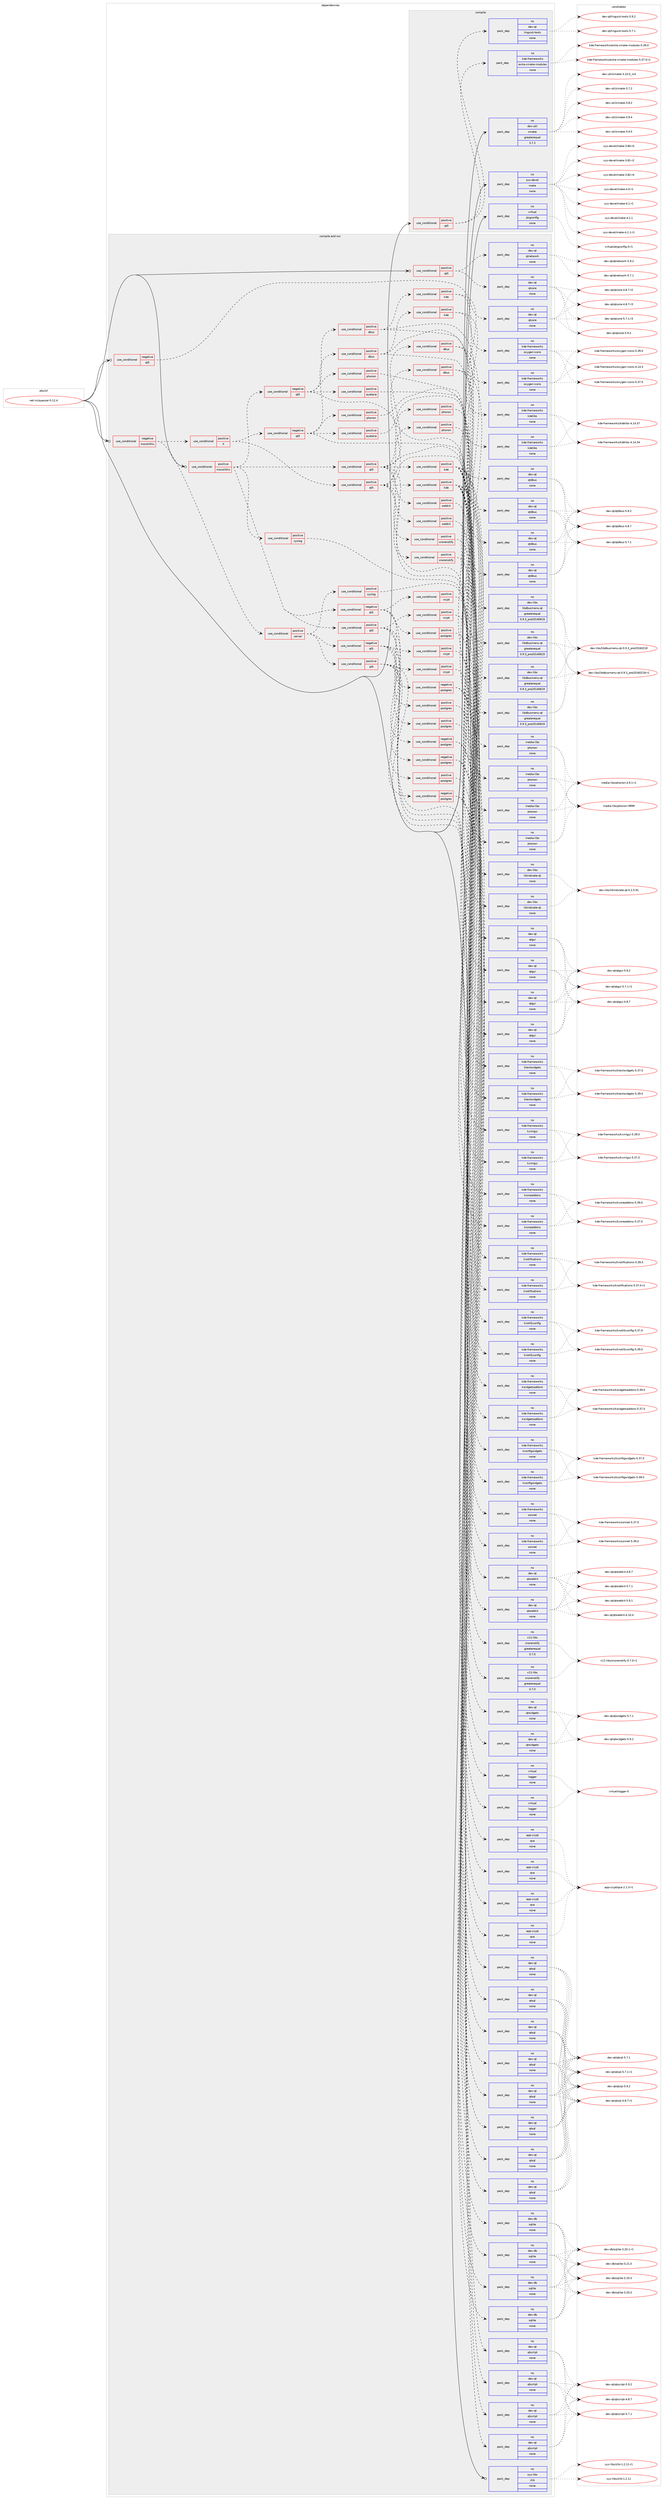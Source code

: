 digraph prolog {

# *************
# Graph options
# *************

newrank=true;
concentrate=true;
compound=true;
graph [rankdir=LR,fontname=Helvetica,fontsize=10,ranksep=1.5];#, ranksep=2.5, nodesep=0.2];
edge  [arrowhead=vee];
node  [fontname=Helvetica,fontsize=10];

# **********
# The ebuild
# **********

subgraph cluster_leftcol {
color=gray;
rank=same;
label=<<i>ebuild</i>>;
id [label="net-irc/quassel-0.12.4", color=red, width=4, href="../net-irc/quassel-0.12.4.svg"];
}

# ****************
# The dependencies
# ****************

subgraph cluster_midcol {
color=gray;
label=<<i>dependencies</i>>;
subgraph cluster_compile {
fillcolor="#eeeeee";
style=filled;
label=<<i>compile</i>>;
subgraph cond102586 {
dependency414815 [label=<<TABLE BORDER="0" CELLBORDER="1" CELLSPACING="0" CELLPADDING="4"><TR><TD ROWSPAN="3" CELLPADDING="10">use_conditional</TD></TR><TR><TD>positive</TD></TR><TR><TD>qt5</TD></TR></TABLE>>, shape=none, color=red];
subgraph pack305340 {
dependency414816 [label=<<TABLE BORDER="0" CELLBORDER="1" CELLSPACING="0" CELLPADDING="4" WIDTH="220"><TR><TD ROWSPAN="6" CELLPADDING="30">pack_dep</TD></TR><TR><TD WIDTH="110">no</TD></TR><TR><TD>dev-qt</TD></TR><TR><TD>linguist-tools</TD></TR><TR><TD>none</TD></TR><TR><TD></TD></TR></TABLE>>, shape=none, color=blue];
}
dependency414815:e -> dependency414816:w [weight=20,style="dashed",arrowhead="vee"];
subgraph pack305341 {
dependency414817 [label=<<TABLE BORDER="0" CELLBORDER="1" CELLSPACING="0" CELLPADDING="4" WIDTH="220"><TR><TD ROWSPAN="6" CELLPADDING="30">pack_dep</TD></TR><TR><TD WIDTH="110">no</TD></TR><TR><TD>kde-frameworks</TD></TR><TR><TD>extra-cmake-modules</TD></TR><TR><TD>none</TD></TR><TR><TD></TD></TR></TABLE>>, shape=none, color=blue];
}
dependency414815:e -> dependency414817:w [weight=20,style="dashed",arrowhead="vee"];
}
id:e -> dependency414815:w [weight=20,style="solid",arrowhead="vee"];
subgraph pack305342 {
dependency414818 [label=<<TABLE BORDER="0" CELLBORDER="1" CELLSPACING="0" CELLPADDING="4" WIDTH="220"><TR><TD ROWSPAN="6" CELLPADDING="30">pack_dep</TD></TR><TR><TD WIDTH="110">no</TD></TR><TR><TD>dev-util</TD></TR><TR><TD>cmake</TD></TR><TR><TD>greaterequal</TD></TR><TR><TD>3.7.2</TD></TR></TABLE>>, shape=none, color=blue];
}
id:e -> dependency414818:w [weight=20,style="solid",arrowhead="vee"];
subgraph pack305343 {
dependency414819 [label=<<TABLE BORDER="0" CELLBORDER="1" CELLSPACING="0" CELLPADDING="4" WIDTH="220"><TR><TD ROWSPAN="6" CELLPADDING="30">pack_dep</TD></TR><TR><TD WIDTH="110">no</TD></TR><TR><TD>sys-devel</TD></TR><TR><TD>make</TD></TR><TR><TD>none</TD></TR><TR><TD></TD></TR></TABLE>>, shape=none, color=blue];
}
id:e -> dependency414819:w [weight=20,style="solid",arrowhead="vee"];
subgraph pack305344 {
dependency414820 [label=<<TABLE BORDER="0" CELLBORDER="1" CELLSPACING="0" CELLPADDING="4" WIDTH="220"><TR><TD ROWSPAN="6" CELLPADDING="30">pack_dep</TD></TR><TR><TD WIDTH="110">no</TD></TR><TR><TD>virtual</TD></TR><TR><TD>pkgconfig</TD></TR><TR><TD>none</TD></TR><TR><TD></TD></TR></TABLE>>, shape=none, color=blue];
}
id:e -> dependency414820:w [weight=20,style="solid",arrowhead="vee"];
}
subgraph cluster_compileandrun {
fillcolor="#eeeeee";
style=filled;
label=<<i>compile and run</i>>;
subgraph cond102587 {
dependency414821 [label=<<TABLE BORDER="0" CELLBORDER="1" CELLSPACING="0" CELLPADDING="4"><TR><TD ROWSPAN="3" CELLPADDING="10">use_conditional</TD></TR><TR><TD>negative</TD></TR><TR><TD>monolithic</TD></TR></TABLE>>, shape=none, color=red];
subgraph cond102588 {
dependency414822 [label=<<TABLE BORDER="0" CELLBORDER="1" CELLSPACING="0" CELLPADDING="4"><TR><TD ROWSPAN="3" CELLPADDING="10">use_conditional</TD></TR><TR><TD>positive</TD></TR><TR><TD>server</TD></TR></TABLE>>, shape=none, color=red];
subgraph cond102589 {
dependency414823 [label=<<TABLE BORDER="0" CELLBORDER="1" CELLSPACING="0" CELLPADDING="4"><TR><TD ROWSPAN="3" CELLPADDING="10">use_conditional</TD></TR><TR><TD>positive</TD></TR><TR><TD>qt5</TD></TR></TABLE>>, shape=none, color=red];
subgraph pack305345 {
dependency414824 [label=<<TABLE BORDER="0" CELLBORDER="1" CELLSPACING="0" CELLPADDING="4" WIDTH="220"><TR><TD ROWSPAN="6" CELLPADDING="30">pack_dep</TD></TR><TR><TD WIDTH="110">no</TD></TR><TR><TD>dev-qt</TD></TR><TR><TD>qtscript</TD></TR><TR><TD>none</TD></TR><TR><TD></TD></TR></TABLE>>, shape=none, color=blue];
}
dependency414823:e -> dependency414824:w [weight=20,style="dashed",arrowhead="vee"];
subgraph cond102590 {
dependency414825 [label=<<TABLE BORDER="0" CELLBORDER="1" CELLSPACING="0" CELLPADDING="4"><TR><TD ROWSPAN="3" CELLPADDING="10">use_conditional</TD></TR><TR><TD>positive</TD></TR><TR><TD>crypt</TD></TR></TABLE>>, shape=none, color=red];
subgraph pack305346 {
dependency414826 [label=<<TABLE BORDER="0" CELLBORDER="1" CELLSPACING="0" CELLPADDING="4" WIDTH="220"><TR><TD ROWSPAN="6" CELLPADDING="30">pack_dep</TD></TR><TR><TD WIDTH="110">no</TD></TR><TR><TD>app-crypt</TD></TR><TR><TD>qca</TD></TR><TR><TD>none</TD></TR><TR><TD></TD></TR></TABLE>>, shape=none, color=blue];
}
dependency414825:e -> dependency414826:w [weight=20,style="dashed",arrowhead="vee"];
}
dependency414823:e -> dependency414825:w [weight=20,style="dashed",arrowhead="vee"];
subgraph cond102591 {
dependency414827 [label=<<TABLE BORDER="0" CELLBORDER="1" CELLSPACING="0" CELLPADDING="4"><TR><TD ROWSPAN="3" CELLPADDING="10">use_conditional</TD></TR><TR><TD>positive</TD></TR><TR><TD>postgres</TD></TR></TABLE>>, shape=none, color=red];
subgraph pack305347 {
dependency414828 [label=<<TABLE BORDER="0" CELLBORDER="1" CELLSPACING="0" CELLPADDING="4" WIDTH="220"><TR><TD ROWSPAN="6" CELLPADDING="30">pack_dep</TD></TR><TR><TD WIDTH="110">no</TD></TR><TR><TD>dev-qt</TD></TR><TR><TD>qtsql</TD></TR><TR><TD>none</TD></TR><TR><TD></TD></TR></TABLE>>, shape=none, color=blue];
}
dependency414827:e -> dependency414828:w [weight=20,style="dashed",arrowhead="vee"];
}
dependency414823:e -> dependency414827:w [weight=20,style="dashed",arrowhead="vee"];
subgraph cond102592 {
dependency414829 [label=<<TABLE BORDER="0" CELLBORDER="1" CELLSPACING="0" CELLPADDING="4"><TR><TD ROWSPAN="3" CELLPADDING="10">use_conditional</TD></TR><TR><TD>negative</TD></TR><TR><TD>postgres</TD></TR></TABLE>>, shape=none, color=red];
subgraph pack305348 {
dependency414830 [label=<<TABLE BORDER="0" CELLBORDER="1" CELLSPACING="0" CELLPADDING="4" WIDTH="220"><TR><TD ROWSPAN="6" CELLPADDING="30">pack_dep</TD></TR><TR><TD WIDTH="110">no</TD></TR><TR><TD>dev-qt</TD></TR><TR><TD>qtsql</TD></TR><TR><TD>none</TD></TR><TR><TD></TD></TR></TABLE>>, shape=none, color=blue];
}
dependency414829:e -> dependency414830:w [weight=20,style="dashed",arrowhead="vee"];
subgraph pack305349 {
dependency414831 [label=<<TABLE BORDER="0" CELLBORDER="1" CELLSPACING="0" CELLPADDING="4" WIDTH="220"><TR><TD ROWSPAN="6" CELLPADDING="30">pack_dep</TD></TR><TR><TD WIDTH="110">no</TD></TR><TR><TD>dev-db</TD></TR><TR><TD>sqlite</TD></TR><TR><TD>none</TD></TR><TR><TD></TD></TR></TABLE>>, shape=none, color=blue];
}
dependency414829:e -> dependency414831:w [weight=20,style="dashed",arrowhead="vee"];
}
dependency414823:e -> dependency414829:w [weight=20,style="dashed",arrowhead="vee"];
}
dependency414822:e -> dependency414823:w [weight=20,style="dashed",arrowhead="vee"];
subgraph cond102593 {
dependency414832 [label=<<TABLE BORDER="0" CELLBORDER="1" CELLSPACING="0" CELLPADDING="4"><TR><TD ROWSPAN="3" CELLPADDING="10">use_conditional</TD></TR><TR><TD>negative</TD></TR><TR><TD>qt5</TD></TR></TABLE>>, shape=none, color=red];
subgraph pack305350 {
dependency414833 [label=<<TABLE BORDER="0" CELLBORDER="1" CELLSPACING="0" CELLPADDING="4" WIDTH="220"><TR><TD ROWSPAN="6" CELLPADDING="30">pack_dep</TD></TR><TR><TD WIDTH="110">no</TD></TR><TR><TD>dev-qt</TD></TR><TR><TD>qtscript</TD></TR><TR><TD>none</TD></TR><TR><TD></TD></TR></TABLE>>, shape=none, color=blue];
}
dependency414832:e -> dependency414833:w [weight=20,style="dashed",arrowhead="vee"];
subgraph cond102594 {
dependency414834 [label=<<TABLE BORDER="0" CELLBORDER="1" CELLSPACING="0" CELLPADDING="4"><TR><TD ROWSPAN="3" CELLPADDING="10">use_conditional</TD></TR><TR><TD>positive</TD></TR><TR><TD>crypt</TD></TR></TABLE>>, shape=none, color=red];
subgraph pack305351 {
dependency414835 [label=<<TABLE BORDER="0" CELLBORDER="1" CELLSPACING="0" CELLPADDING="4" WIDTH="220"><TR><TD ROWSPAN="6" CELLPADDING="30">pack_dep</TD></TR><TR><TD WIDTH="110">no</TD></TR><TR><TD>app-crypt</TD></TR><TR><TD>qca</TD></TR><TR><TD>none</TD></TR><TR><TD></TD></TR></TABLE>>, shape=none, color=blue];
}
dependency414834:e -> dependency414835:w [weight=20,style="dashed",arrowhead="vee"];
}
dependency414832:e -> dependency414834:w [weight=20,style="dashed",arrowhead="vee"];
subgraph cond102595 {
dependency414836 [label=<<TABLE BORDER="0" CELLBORDER="1" CELLSPACING="0" CELLPADDING="4"><TR><TD ROWSPAN="3" CELLPADDING="10">use_conditional</TD></TR><TR><TD>positive</TD></TR><TR><TD>postgres</TD></TR></TABLE>>, shape=none, color=red];
subgraph pack305352 {
dependency414837 [label=<<TABLE BORDER="0" CELLBORDER="1" CELLSPACING="0" CELLPADDING="4" WIDTH="220"><TR><TD ROWSPAN="6" CELLPADDING="30">pack_dep</TD></TR><TR><TD WIDTH="110">no</TD></TR><TR><TD>dev-qt</TD></TR><TR><TD>qtsql</TD></TR><TR><TD>none</TD></TR><TR><TD></TD></TR></TABLE>>, shape=none, color=blue];
}
dependency414836:e -> dependency414837:w [weight=20,style="dashed",arrowhead="vee"];
}
dependency414832:e -> dependency414836:w [weight=20,style="dashed",arrowhead="vee"];
subgraph cond102596 {
dependency414838 [label=<<TABLE BORDER="0" CELLBORDER="1" CELLSPACING="0" CELLPADDING="4"><TR><TD ROWSPAN="3" CELLPADDING="10">use_conditional</TD></TR><TR><TD>negative</TD></TR><TR><TD>postgres</TD></TR></TABLE>>, shape=none, color=red];
subgraph pack305353 {
dependency414839 [label=<<TABLE BORDER="0" CELLBORDER="1" CELLSPACING="0" CELLPADDING="4" WIDTH="220"><TR><TD ROWSPAN="6" CELLPADDING="30">pack_dep</TD></TR><TR><TD WIDTH="110">no</TD></TR><TR><TD>dev-qt</TD></TR><TR><TD>qtsql</TD></TR><TR><TD>none</TD></TR><TR><TD></TD></TR></TABLE>>, shape=none, color=blue];
}
dependency414838:e -> dependency414839:w [weight=20,style="dashed",arrowhead="vee"];
subgraph pack305354 {
dependency414840 [label=<<TABLE BORDER="0" CELLBORDER="1" CELLSPACING="0" CELLPADDING="4" WIDTH="220"><TR><TD ROWSPAN="6" CELLPADDING="30">pack_dep</TD></TR><TR><TD WIDTH="110">no</TD></TR><TR><TD>dev-db</TD></TR><TR><TD>sqlite</TD></TR><TR><TD>none</TD></TR><TR><TD></TD></TR></TABLE>>, shape=none, color=blue];
}
dependency414838:e -> dependency414840:w [weight=20,style="dashed",arrowhead="vee"];
}
dependency414832:e -> dependency414838:w [weight=20,style="dashed",arrowhead="vee"];
}
dependency414822:e -> dependency414832:w [weight=20,style="dashed",arrowhead="vee"];
subgraph cond102597 {
dependency414841 [label=<<TABLE BORDER="0" CELLBORDER="1" CELLSPACING="0" CELLPADDING="4"><TR><TD ROWSPAN="3" CELLPADDING="10">use_conditional</TD></TR><TR><TD>positive</TD></TR><TR><TD>syslog</TD></TR></TABLE>>, shape=none, color=red];
subgraph pack305355 {
dependency414842 [label=<<TABLE BORDER="0" CELLBORDER="1" CELLSPACING="0" CELLPADDING="4" WIDTH="220"><TR><TD ROWSPAN="6" CELLPADDING="30">pack_dep</TD></TR><TR><TD WIDTH="110">no</TD></TR><TR><TD>virtual</TD></TR><TR><TD>logger</TD></TR><TR><TD>none</TD></TR><TR><TD></TD></TR></TABLE>>, shape=none, color=blue];
}
dependency414841:e -> dependency414842:w [weight=20,style="dashed",arrowhead="vee"];
}
dependency414822:e -> dependency414841:w [weight=20,style="dashed",arrowhead="vee"];
}
dependency414821:e -> dependency414822:w [weight=20,style="dashed",arrowhead="vee"];
subgraph cond102598 {
dependency414843 [label=<<TABLE BORDER="0" CELLBORDER="1" CELLSPACING="0" CELLPADDING="4"><TR><TD ROWSPAN="3" CELLPADDING="10">use_conditional</TD></TR><TR><TD>positive</TD></TR><TR><TD>X</TD></TR></TABLE>>, shape=none, color=red];
subgraph cond102599 {
dependency414844 [label=<<TABLE BORDER="0" CELLBORDER="1" CELLSPACING="0" CELLPADDING="4"><TR><TD ROWSPAN="3" CELLPADDING="10">use_conditional</TD></TR><TR><TD>positive</TD></TR><TR><TD>qt5</TD></TR></TABLE>>, shape=none, color=red];
subgraph pack305356 {
dependency414845 [label=<<TABLE BORDER="0" CELLBORDER="1" CELLSPACING="0" CELLPADDING="4" WIDTH="220"><TR><TD ROWSPAN="6" CELLPADDING="30">pack_dep</TD></TR><TR><TD WIDTH="110">no</TD></TR><TR><TD>dev-qt</TD></TR><TR><TD>qtgui</TD></TR><TR><TD>none</TD></TR><TR><TD></TD></TR></TABLE>>, shape=none, color=blue];
}
dependency414844:e -> dependency414845:w [weight=20,style="dashed",arrowhead="vee"];
subgraph pack305357 {
dependency414846 [label=<<TABLE BORDER="0" CELLBORDER="1" CELLSPACING="0" CELLPADDING="4" WIDTH="220"><TR><TD ROWSPAN="6" CELLPADDING="30">pack_dep</TD></TR><TR><TD WIDTH="110">no</TD></TR><TR><TD>dev-qt</TD></TR><TR><TD>qtwidgets</TD></TR><TR><TD>none</TD></TR><TR><TD></TD></TR></TABLE>>, shape=none, color=blue];
}
dependency414844:e -> dependency414846:w [weight=20,style="dashed",arrowhead="vee"];
subgraph cond102600 {
dependency414847 [label=<<TABLE BORDER="0" CELLBORDER="1" CELLSPACING="0" CELLPADDING="4"><TR><TD ROWSPAN="3" CELLPADDING="10">use_conditional</TD></TR><TR><TD>positive</TD></TR><TR><TD>dbus</TD></TR></TABLE>>, shape=none, color=red];
subgraph pack305358 {
dependency414848 [label=<<TABLE BORDER="0" CELLBORDER="1" CELLSPACING="0" CELLPADDING="4" WIDTH="220"><TR><TD ROWSPAN="6" CELLPADDING="30">pack_dep</TD></TR><TR><TD WIDTH="110">no</TD></TR><TR><TD>dev-libs</TD></TR><TR><TD>libdbusmenu-qt</TD></TR><TR><TD>greaterequal</TD></TR><TR><TD>0.9.3_pre20140619</TD></TR></TABLE>>, shape=none, color=blue];
}
dependency414847:e -> dependency414848:w [weight=20,style="dashed",arrowhead="vee"];
subgraph pack305359 {
dependency414849 [label=<<TABLE BORDER="0" CELLBORDER="1" CELLSPACING="0" CELLPADDING="4" WIDTH="220"><TR><TD ROWSPAN="6" CELLPADDING="30">pack_dep</TD></TR><TR><TD WIDTH="110">no</TD></TR><TR><TD>dev-qt</TD></TR><TR><TD>qtdbus</TD></TR><TR><TD>none</TD></TR><TR><TD></TD></TR></TABLE>>, shape=none, color=blue];
}
dependency414847:e -> dependency414849:w [weight=20,style="dashed",arrowhead="vee"];
}
dependency414844:e -> dependency414847:w [weight=20,style="dashed",arrowhead="vee"];
subgraph cond102601 {
dependency414850 [label=<<TABLE BORDER="0" CELLBORDER="1" CELLSPACING="0" CELLPADDING="4"><TR><TD ROWSPAN="3" CELLPADDING="10">use_conditional</TD></TR><TR><TD>positive</TD></TR><TR><TD>kde</TD></TR></TABLE>>, shape=none, color=red];
subgraph pack305360 {
dependency414851 [label=<<TABLE BORDER="0" CELLBORDER="1" CELLSPACING="0" CELLPADDING="4" WIDTH="220"><TR><TD ROWSPAN="6" CELLPADDING="30">pack_dep</TD></TR><TR><TD WIDTH="110">no</TD></TR><TR><TD>kde-frameworks</TD></TR><TR><TD>kconfigwidgets</TD></TR><TR><TD>none</TD></TR><TR><TD></TD></TR></TABLE>>, shape=none, color=blue];
}
dependency414850:e -> dependency414851:w [weight=20,style="dashed",arrowhead="vee"];
subgraph pack305361 {
dependency414852 [label=<<TABLE BORDER="0" CELLBORDER="1" CELLSPACING="0" CELLPADDING="4" WIDTH="220"><TR><TD ROWSPAN="6" CELLPADDING="30">pack_dep</TD></TR><TR><TD WIDTH="110">no</TD></TR><TR><TD>kde-frameworks</TD></TR><TR><TD>kcoreaddons</TD></TR><TR><TD>none</TD></TR><TR><TD></TD></TR></TABLE>>, shape=none, color=blue];
}
dependency414850:e -> dependency414852:w [weight=20,style="dashed",arrowhead="vee"];
subgraph pack305362 {
dependency414853 [label=<<TABLE BORDER="0" CELLBORDER="1" CELLSPACING="0" CELLPADDING="4" WIDTH="220"><TR><TD ROWSPAN="6" CELLPADDING="30">pack_dep</TD></TR><TR><TD WIDTH="110">no</TD></TR><TR><TD>kde-frameworks</TD></TR><TR><TD>knotifications</TD></TR><TR><TD>none</TD></TR><TR><TD></TD></TR></TABLE>>, shape=none, color=blue];
}
dependency414850:e -> dependency414853:w [weight=20,style="dashed",arrowhead="vee"];
subgraph pack305363 {
dependency414854 [label=<<TABLE BORDER="0" CELLBORDER="1" CELLSPACING="0" CELLPADDING="4" WIDTH="220"><TR><TD ROWSPAN="6" CELLPADDING="30">pack_dep</TD></TR><TR><TD WIDTH="110">no</TD></TR><TR><TD>kde-frameworks</TD></TR><TR><TD>knotifyconfig</TD></TR><TR><TD>none</TD></TR><TR><TD></TD></TR></TABLE>>, shape=none, color=blue];
}
dependency414850:e -> dependency414854:w [weight=20,style="dashed",arrowhead="vee"];
subgraph pack305364 {
dependency414855 [label=<<TABLE BORDER="0" CELLBORDER="1" CELLSPACING="0" CELLPADDING="4" WIDTH="220"><TR><TD ROWSPAN="6" CELLPADDING="30">pack_dep</TD></TR><TR><TD WIDTH="110">no</TD></TR><TR><TD>kde-frameworks</TD></TR><TR><TD>ktextwidgets</TD></TR><TR><TD>none</TD></TR><TR><TD></TD></TR></TABLE>>, shape=none, color=blue];
}
dependency414850:e -> dependency414855:w [weight=20,style="dashed",arrowhead="vee"];
subgraph pack305365 {
dependency414856 [label=<<TABLE BORDER="0" CELLBORDER="1" CELLSPACING="0" CELLPADDING="4" WIDTH="220"><TR><TD ROWSPAN="6" CELLPADDING="30">pack_dep</TD></TR><TR><TD WIDTH="110">no</TD></TR><TR><TD>kde-frameworks</TD></TR><TR><TD>kwidgetsaddons</TD></TR><TR><TD>none</TD></TR><TR><TD></TD></TR></TABLE>>, shape=none, color=blue];
}
dependency414850:e -> dependency414856:w [weight=20,style="dashed",arrowhead="vee"];
subgraph pack305366 {
dependency414857 [label=<<TABLE BORDER="0" CELLBORDER="1" CELLSPACING="0" CELLPADDING="4" WIDTH="220"><TR><TD ROWSPAN="6" CELLPADDING="30">pack_dep</TD></TR><TR><TD WIDTH="110">no</TD></TR><TR><TD>kde-frameworks</TD></TR><TR><TD>kxmlgui</TD></TR><TR><TD>none</TD></TR><TR><TD></TD></TR></TABLE>>, shape=none, color=blue];
}
dependency414850:e -> dependency414857:w [weight=20,style="dashed",arrowhead="vee"];
subgraph pack305367 {
dependency414858 [label=<<TABLE BORDER="0" CELLBORDER="1" CELLSPACING="0" CELLPADDING="4" WIDTH="220"><TR><TD ROWSPAN="6" CELLPADDING="30">pack_dep</TD></TR><TR><TD WIDTH="110">no</TD></TR><TR><TD>kde-frameworks</TD></TR><TR><TD>sonnet</TD></TR><TR><TD>none</TD></TR><TR><TD></TD></TR></TABLE>>, shape=none, color=blue];
}
dependency414850:e -> dependency414858:w [weight=20,style="dashed",arrowhead="vee"];
}
dependency414844:e -> dependency414850:w [weight=20,style="dashed",arrowhead="vee"];
subgraph cond102602 {
dependency414859 [label=<<TABLE BORDER="0" CELLBORDER="1" CELLSPACING="0" CELLPADDING="4"><TR><TD ROWSPAN="3" CELLPADDING="10">use_conditional</TD></TR><TR><TD>positive</TD></TR><TR><TD>phonon</TD></TR></TABLE>>, shape=none, color=red];
subgraph pack305368 {
dependency414860 [label=<<TABLE BORDER="0" CELLBORDER="1" CELLSPACING="0" CELLPADDING="4" WIDTH="220"><TR><TD ROWSPAN="6" CELLPADDING="30">pack_dep</TD></TR><TR><TD WIDTH="110">no</TD></TR><TR><TD>media-libs</TD></TR><TR><TD>phonon</TD></TR><TR><TD>none</TD></TR><TR><TD></TD></TR></TABLE>>, shape=none, color=blue];
}
dependency414859:e -> dependency414860:w [weight=20,style="dashed",arrowhead="vee"];
}
dependency414844:e -> dependency414859:w [weight=20,style="dashed",arrowhead="vee"];
subgraph cond102603 {
dependency414861 [label=<<TABLE BORDER="0" CELLBORDER="1" CELLSPACING="0" CELLPADDING="4"><TR><TD ROWSPAN="3" CELLPADDING="10">use_conditional</TD></TR><TR><TD>positive</TD></TR><TR><TD>snorenotify</TD></TR></TABLE>>, shape=none, color=red];
subgraph pack305369 {
dependency414862 [label=<<TABLE BORDER="0" CELLBORDER="1" CELLSPACING="0" CELLPADDING="4" WIDTH="220"><TR><TD ROWSPAN="6" CELLPADDING="30">pack_dep</TD></TR><TR><TD WIDTH="110">no</TD></TR><TR><TD>x11-libs</TD></TR><TR><TD>snorenotify</TD></TR><TR><TD>greaterequal</TD></TR><TR><TD>0.7.0</TD></TR></TABLE>>, shape=none, color=blue];
}
dependency414861:e -> dependency414862:w [weight=20,style="dashed",arrowhead="vee"];
}
dependency414844:e -> dependency414861:w [weight=20,style="dashed",arrowhead="vee"];
subgraph cond102604 {
dependency414863 [label=<<TABLE BORDER="0" CELLBORDER="1" CELLSPACING="0" CELLPADDING="4"><TR><TD ROWSPAN="3" CELLPADDING="10">use_conditional</TD></TR><TR><TD>positive</TD></TR><TR><TD>webkit</TD></TR></TABLE>>, shape=none, color=red];
subgraph pack305370 {
dependency414864 [label=<<TABLE BORDER="0" CELLBORDER="1" CELLSPACING="0" CELLPADDING="4" WIDTH="220"><TR><TD ROWSPAN="6" CELLPADDING="30">pack_dep</TD></TR><TR><TD WIDTH="110">no</TD></TR><TR><TD>dev-qt</TD></TR><TR><TD>qtwebkit</TD></TR><TR><TD>none</TD></TR><TR><TD></TD></TR></TABLE>>, shape=none, color=blue];
}
dependency414863:e -> dependency414864:w [weight=20,style="dashed",arrowhead="vee"];
}
dependency414844:e -> dependency414863:w [weight=20,style="dashed",arrowhead="vee"];
}
dependency414843:e -> dependency414844:w [weight=20,style="dashed",arrowhead="vee"];
subgraph cond102605 {
dependency414865 [label=<<TABLE BORDER="0" CELLBORDER="1" CELLSPACING="0" CELLPADDING="4"><TR><TD ROWSPAN="3" CELLPADDING="10">use_conditional</TD></TR><TR><TD>negative</TD></TR><TR><TD>qt5</TD></TR></TABLE>>, shape=none, color=red];
subgraph pack305371 {
dependency414866 [label=<<TABLE BORDER="0" CELLBORDER="1" CELLSPACING="0" CELLPADDING="4" WIDTH="220"><TR><TD ROWSPAN="6" CELLPADDING="30">pack_dep</TD></TR><TR><TD WIDTH="110">no</TD></TR><TR><TD>dev-qt</TD></TR><TR><TD>qtgui</TD></TR><TR><TD>none</TD></TR><TR><TD></TD></TR></TABLE>>, shape=none, color=blue];
}
dependency414865:e -> dependency414866:w [weight=20,style="dashed",arrowhead="vee"];
subgraph cond102606 {
dependency414867 [label=<<TABLE BORDER="0" CELLBORDER="1" CELLSPACING="0" CELLPADDING="4"><TR><TD ROWSPAN="3" CELLPADDING="10">use_conditional</TD></TR><TR><TD>positive</TD></TR><TR><TD>ayatana</TD></TR></TABLE>>, shape=none, color=red];
subgraph pack305372 {
dependency414868 [label=<<TABLE BORDER="0" CELLBORDER="1" CELLSPACING="0" CELLPADDING="4" WIDTH="220"><TR><TD ROWSPAN="6" CELLPADDING="30">pack_dep</TD></TR><TR><TD WIDTH="110">no</TD></TR><TR><TD>dev-libs</TD></TR><TR><TD>libindicate-qt</TD></TR><TR><TD>none</TD></TR><TR><TD></TD></TR></TABLE>>, shape=none, color=blue];
}
dependency414867:e -> dependency414868:w [weight=20,style="dashed",arrowhead="vee"];
}
dependency414865:e -> dependency414867:w [weight=20,style="dashed",arrowhead="vee"];
subgraph cond102607 {
dependency414869 [label=<<TABLE BORDER="0" CELLBORDER="1" CELLSPACING="0" CELLPADDING="4"><TR><TD ROWSPAN="3" CELLPADDING="10">use_conditional</TD></TR><TR><TD>positive</TD></TR><TR><TD>dbus</TD></TR></TABLE>>, shape=none, color=red];
subgraph pack305373 {
dependency414870 [label=<<TABLE BORDER="0" CELLBORDER="1" CELLSPACING="0" CELLPADDING="4" WIDTH="220"><TR><TD ROWSPAN="6" CELLPADDING="30">pack_dep</TD></TR><TR><TD WIDTH="110">no</TD></TR><TR><TD>dev-libs</TD></TR><TR><TD>libdbusmenu-qt</TD></TR><TR><TD>greaterequal</TD></TR><TR><TD>0.9.3_pre20140619</TD></TR></TABLE>>, shape=none, color=blue];
}
dependency414869:e -> dependency414870:w [weight=20,style="dashed",arrowhead="vee"];
subgraph pack305374 {
dependency414871 [label=<<TABLE BORDER="0" CELLBORDER="1" CELLSPACING="0" CELLPADDING="4" WIDTH="220"><TR><TD ROWSPAN="6" CELLPADDING="30">pack_dep</TD></TR><TR><TD WIDTH="110">no</TD></TR><TR><TD>dev-qt</TD></TR><TR><TD>qtdbus</TD></TR><TR><TD>none</TD></TR><TR><TD></TD></TR></TABLE>>, shape=none, color=blue];
}
dependency414869:e -> dependency414871:w [weight=20,style="dashed",arrowhead="vee"];
subgraph cond102608 {
dependency414872 [label=<<TABLE BORDER="0" CELLBORDER="1" CELLSPACING="0" CELLPADDING="4"><TR><TD ROWSPAN="3" CELLPADDING="10">use_conditional</TD></TR><TR><TD>positive</TD></TR><TR><TD>kde</TD></TR></TABLE>>, shape=none, color=red];
subgraph pack305375 {
dependency414873 [label=<<TABLE BORDER="0" CELLBORDER="1" CELLSPACING="0" CELLPADDING="4" WIDTH="220"><TR><TD ROWSPAN="6" CELLPADDING="30">pack_dep</TD></TR><TR><TD WIDTH="110">no</TD></TR><TR><TD>kde-frameworks</TD></TR><TR><TD>kdelibs</TD></TR><TR><TD>none</TD></TR><TR><TD></TD></TR></TABLE>>, shape=none, color=blue];
}
dependency414872:e -> dependency414873:w [weight=20,style="dashed",arrowhead="vee"];
subgraph pack305376 {
dependency414874 [label=<<TABLE BORDER="0" CELLBORDER="1" CELLSPACING="0" CELLPADDING="4" WIDTH="220"><TR><TD ROWSPAN="6" CELLPADDING="30">pack_dep</TD></TR><TR><TD WIDTH="110">no</TD></TR><TR><TD>kde-frameworks</TD></TR><TR><TD>oxygen-icons</TD></TR><TR><TD>none</TD></TR><TR><TD></TD></TR></TABLE>>, shape=none, color=blue];
}
dependency414872:e -> dependency414874:w [weight=20,style="dashed",arrowhead="vee"];
}
dependency414869:e -> dependency414872:w [weight=20,style="dashed",arrowhead="vee"];
}
dependency414865:e -> dependency414869:w [weight=20,style="dashed",arrowhead="vee"];
subgraph cond102609 {
dependency414875 [label=<<TABLE BORDER="0" CELLBORDER="1" CELLSPACING="0" CELLPADDING="4"><TR><TD ROWSPAN="3" CELLPADDING="10">use_conditional</TD></TR><TR><TD>positive</TD></TR><TR><TD>phonon</TD></TR></TABLE>>, shape=none, color=red];
subgraph pack305377 {
dependency414876 [label=<<TABLE BORDER="0" CELLBORDER="1" CELLSPACING="0" CELLPADDING="4" WIDTH="220"><TR><TD ROWSPAN="6" CELLPADDING="30">pack_dep</TD></TR><TR><TD WIDTH="110">no</TD></TR><TR><TD>media-libs</TD></TR><TR><TD>phonon</TD></TR><TR><TD>none</TD></TR><TR><TD></TD></TR></TABLE>>, shape=none, color=blue];
}
dependency414875:e -> dependency414876:w [weight=20,style="dashed",arrowhead="vee"];
}
dependency414865:e -> dependency414875:w [weight=20,style="dashed",arrowhead="vee"];
}
dependency414843:e -> dependency414865:w [weight=20,style="dashed",arrowhead="vee"];
}
dependency414821:e -> dependency414843:w [weight=20,style="dashed",arrowhead="vee"];
}
id:e -> dependency414821:w [weight=20,style="solid",arrowhead="odotvee"];
subgraph cond102610 {
dependency414877 [label=<<TABLE BORDER="0" CELLBORDER="1" CELLSPACING="0" CELLPADDING="4"><TR><TD ROWSPAN="3" CELLPADDING="10">use_conditional</TD></TR><TR><TD>negative</TD></TR><TR><TD>qt5</TD></TR></TABLE>>, shape=none, color=red];
subgraph pack305378 {
dependency414878 [label=<<TABLE BORDER="0" CELLBORDER="1" CELLSPACING="0" CELLPADDING="4" WIDTH="220"><TR><TD ROWSPAN="6" CELLPADDING="30">pack_dep</TD></TR><TR><TD WIDTH="110">no</TD></TR><TR><TD>dev-qt</TD></TR><TR><TD>qtcore</TD></TR><TR><TD>none</TD></TR><TR><TD></TD></TR></TABLE>>, shape=none, color=blue];
}
dependency414877:e -> dependency414878:w [weight=20,style="dashed",arrowhead="vee"];
}
id:e -> dependency414877:w [weight=20,style="solid",arrowhead="odotvee"];
subgraph cond102611 {
dependency414879 [label=<<TABLE BORDER="0" CELLBORDER="1" CELLSPACING="0" CELLPADDING="4"><TR><TD ROWSPAN="3" CELLPADDING="10">use_conditional</TD></TR><TR><TD>positive</TD></TR><TR><TD>monolithic</TD></TR></TABLE>>, shape=none, color=red];
subgraph cond102612 {
dependency414880 [label=<<TABLE BORDER="0" CELLBORDER="1" CELLSPACING="0" CELLPADDING="4"><TR><TD ROWSPAN="3" CELLPADDING="10">use_conditional</TD></TR><TR><TD>positive</TD></TR><TR><TD>qt5</TD></TR></TABLE>>, shape=none, color=red];
subgraph pack305379 {
dependency414881 [label=<<TABLE BORDER="0" CELLBORDER="1" CELLSPACING="0" CELLPADDING="4" WIDTH="220"><TR><TD ROWSPAN="6" CELLPADDING="30">pack_dep</TD></TR><TR><TD WIDTH="110">no</TD></TR><TR><TD>dev-qt</TD></TR><TR><TD>qtscript</TD></TR><TR><TD>none</TD></TR><TR><TD></TD></TR></TABLE>>, shape=none, color=blue];
}
dependency414880:e -> dependency414881:w [weight=20,style="dashed",arrowhead="vee"];
subgraph cond102613 {
dependency414882 [label=<<TABLE BORDER="0" CELLBORDER="1" CELLSPACING="0" CELLPADDING="4"><TR><TD ROWSPAN="3" CELLPADDING="10">use_conditional</TD></TR><TR><TD>positive</TD></TR><TR><TD>crypt</TD></TR></TABLE>>, shape=none, color=red];
subgraph pack305380 {
dependency414883 [label=<<TABLE BORDER="0" CELLBORDER="1" CELLSPACING="0" CELLPADDING="4" WIDTH="220"><TR><TD ROWSPAN="6" CELLPADDING="30">pack_dep</TD></TR><TR><TD WIDTH="110">no</TD></TR><TR><TD>app-crypt</TD></TR><TR><TD>qca</TD></TR><TR><TD>none</TD></TR><TR><TD></TD></TR></TABLE>>, shape=none, color=blue];
}
dependency414882:e -> dependency414883:w [weight=20,style="dashed",arrowhead="vee"];
}
dependency414880:e -> dependency414882:w [weight=20,style="dashed",arrowhead="vee"];
subgraph cond102614 {
dependency414884 [label=<<TABLE BORDER="0" CELLBORDER="1" CELLSPACING="0" CELLPADDING="4"><TR><TD ROWSPAN="3" CELLPADDING="10">use_conditional</TD></TR><TR><TD>positive</TD></TR><TR><TD>postgres</TD></TR></TABLE>>, shape=none, color=red];
subgraph pack305381 {
dependency414885 [label=<<TABLE BORDER="0" CELLBORDER="1" CELLSPACING="0" CELLPADDING="4" WIDTH="220"><TR><TD ROWSPAN="6" CELLPADDING="30">pack_dep</TD></TR><TR><TD WIDTH="110">no</TD></TR><TR><TD>dev-qt</TD></TR><TR><TD>qtsql</TD></TR><TR><TD>none</TD></TR><TR><TD></TD></TR></TABLE>>, shape=none, color=blue];
}
dependency414884:e -> dependency414885:w [weight=20,style="dashed",arrowhead="vee"];
}
dependency414880:e -> dependency414884:w [weight=20,style="dashed",arrowhead="vee"];
subgraph cond102615 {
dependency414886 [label=<<TABLE BORDER="0" CELLBORDER="1" CELLSPACING="0" CELLPADDING="4"><TR><TD ROWSPAN="3" CELLPADDING="10">use_conditional</TD></TR><TR><TD>negative</TD></TR><TR><TD>postgres</TD></TR></TABLE>>, shape=none, color=red];
subgraph pack305382 {
dependency414887 [label=<<TABLE BORDER="0" CELLBORDER="1" CELLSPACING="0" CELLPADDING="4" WIDTH="220"><TR><TD ROWSPAN="6" CELLPADDING="30">pack_dep</TD></TR><TR><TD WIDTH="110">no</TD></TR><TR><TD>dev-qt</TD></TR><TR><TD>qtsql</TD></TR><TR><TD>none</TD></TR><TR><TD></TD></TR></TABLE>>, shape=none, color=blue];
}
dependency414886:e -> dependency414887:w [weight=20,style="dashed",arrowhead="vee"];
subgraph pack305383 {
dependency414888 [label=<<TABLE BORDER="0" CELLBORDER="1" CELLSPACING="0" CELLPADDING="4" WIDTH="220"><TR><TD ROWSPAN="6" CELLPADDING="30">pack_dep</TD></TR><TR><TD WIDTH="110">no</TD></TR><TR><TD>dev-db</TD></TR><TR><TD>sqlite</TD></TR><TR><TD>none</TD></TR><TR><TD></TD></TR></TABLE>>, shape=none, color=blue];
}
dependency414886:e -> dependency414888:w [weight=20,style="dashed",arrowhead="vee"];
}
dependency414880:e -> dependency414886:w [weight=20,style="dashed",arrowhead="vee"];
}
dependency414879:e -> dependency414880:w [weight=20,style="dashed",arrowhead="vee"];
subgraph cond102616 {
dependency414889 [label=<<TABLE BORDER="0" CELLBORDER="1" CELLSPACING="0" CELLPADDING="4"><TR><TD ROWSPAN="3" CELLPADDING="10">use_conditional</TD></TR><TR><TD>negative</TD></TR><TR><TD>qt5</TD></TR></TABLE>>, shape=none, color=red];
subgraph pack305384 {
dependency414890 [label=<<TABLE BORDER="0" CELLBORDER="1" CELLSPACING="0" CELLPADDING="4" WIDTH="220"><TR><TD ROWSPAN="6" CELLPADDING="30">pack_dep</TD></TR><TR><TD WIDTH="110">no</TD></TR><TR><TD>dev-qt</TD></TR><TR><TD>qtscript</TD></TR><TR><TD>none</TD></TR><TR><TD></TD></TR></TABLE>>, shape=none, color=blue];
}
dependency414889:e -> dependency414890:w [weight=20,style="dashed",arrowhead="vee"];
subgraph cond102617 {
dependency414891 [label=<<TABLE BORDER="0" CELLBORDER="1" CELLSPACING="0" CELLPADDING="4"><TR><TD ROWSPAN="3" CELLPADDING="10">use_conditional</TD></TR><TR><TD>positive</TD></TR><TR><TD>crypt</TD></TR></TABLE>>, shape=none, color=red];
subgraph pack305385 {
dependency414892 [label=<<TABLE BORDER="0" CELLBORDER="1" CELLSPACING="0" CELLPADDING="4" WIDTH="220"><TR><TD ROWSPAN="6" CELLPADDING="30">pack_dep</TD></TR><TR><TD WIDTH="110">no</TD></TR><TR><TD>app-crypt</TD></TR><TR><TD>qca</TD></TR><TR><TD>none</TD></TR><TR><TD></TD></TR></TABLE>>, shape=none, color=blue];
}
dependency414891:e -> dependency414892:w [weight=20,style="dashed",arrowhead="vee"];
}
dependency414889:e -> dependency414891:w [weight=20,style="dashed",arrowhead="vee"];
subgraph cond102618 {
dependency414893 [label=<<TABLE BORDER="0" CELLBORDER="1" CELLSPACING="0" CELLPADDING="4"><TR><TD ROWSPAN="3" CELLPADDING="10">use_conditional</TD></TR><TR><TD>positive</TD></TR><TR><TD>postgres</TD></TR></TABLE>>, shape=none, color=red];
subgraph pack305386 {
dependency414894 [label=<<TABLE BORDER="0" CELLBORDER="1" CELLSPACING="0" CELLPADDING="4" WIDTH="220"><TR><TD ROWSPAN="6" CELLPADDING="30">pack_dep</TD></TR><TR><TD WIDTH="110">no</TD></TR><TR><TD>dev-qt</TD></TR><TR><TD>qtsql</TD></TR><TR><TD>none</TD></TR><TR><TD></TD></TR></TABLE>>, shape=none, color=blue];
}
dependency414893:e -> dependency414894:w [weight=20,style="dashed",arrowhead="vee"];
}
dependency414889:e -> dependency414893:w [weight=20,style="dashed",arrowhead="vee"];
subgraph cond102619 {
dependency414895 [label=<<TABLE BORDER="0" CELLBORDER="1" CELLSPACING="0" CELLPADDING="4"><TR><TD ROWSPAN="3" CELLPADDING="10">use_conditional</TD></TR><TR><TD>negative</TD></TR><TR><TD>postgres</TD></TR></TABLE>>, shape=none, color=red];
subgraph pack305387 {
dependency414896 [label=<<TABLE BORDER="0" CELLBORDER="1" CELLSPACING="0" CELLPADDING="4" WIDTH="220"><TR><TD ROWSPAN="6" CELLPADDING="30">pack_dep</TD></TR><TR><TD WIDTH="110">no</TD></TR><TR><TD>dev-qt</TD></TR><TR><TD>qtsql</TD></TR><TR><TD>none</TD></TR><TR><TD></TD></TR></TABLE>>, shape=none, color=blue];
}
dependency414895:e -> dependency414896:w [weight=20,style="dashed",arrowhead="vee"];
subgraph pack305388 {
dependency414897 [label=<<TABLE BORDER="0" CELLBORDER="1" CELLSPACING="0" CELLPADDING="4" WIDTH="220"><TR><TD ROWSPAN="6" CELLPADDING="30">pack_dep</TD></TR><TR><TD WIDTH="110">no</TD></TR><TR><TD>dev-db</TD></TR><TR><TD>sqlite</TD></TR><TR><TD>none</TD></TR><TR><TD></TD></TR></TABLE>>, shape=none, color=blue];
}
dependency414895:e -> dependency414897:w [weight=20,style="dashed",arrowhead="vee"];
}
dependency414889:e -> dependency414895:w [weight=20,style="dashed",arrowhead="vee"];
}
dependency414879:e -> dependency414889:w [weight=20,style="dashed",arrowhead="vee"];
subgraph cond102620 {
dependency414898 [label=<<TABLE BORDER="0" CELLBORDER="1" CELLSPACING="0" CELLPADDING="4"><TR><TD ROWSPAN="3" CELLPADDING="10">use_conditional</TD></TR><TR><TD>positive</TD></TR><TR><TD>syslog</TD></TR></TABLE>>, shape=none, color=red];
subgraph pack305389 {
dependency414899 [label=<<TABLE BORDER="0" CELLBORDER="1" CELLSPACING="0" CELLPADDING="4" WIDTH="220"><TR><TD ROWSPAN="6" CELLPADDING="30">pack_dep</TD></TR><TR><TD WIDTH="110">no</TD></TR><TR><TD>virtual</TD></TR><TR><TD>logger</TD></TR><TR><TD>none</TD></TR><TR><TD></TD></TR></TABLE>>, shape=none, color=blue];
}
dependency414898:e -> dependency414899:w [weight=20,style="dashed",arrowhead="vee"];
}
dependency414879:e -> dependency414898:w [weight=20,style="dashed",arrowhead="vee"];
subgraph cond102621 {
dependency414900 [label=<<TABLE BORDER="0" CELLBORDER="1" CELLSPACING="0" CELLPADDING="4"><TR><TD ROWSPAN="3" CELLPADDING="10">use_conditional</TD></TR><TR><TD>positive</TD></TR><TR><TD>qt5</TD></TR></TABLE>>, shape=none, color=red];
subgraph pack305390 {
dependency414901 [label=<<TABLE BORDER="0" CELLBORDER="1" CELLSPACING="0" CELLPADDING="4" WIDTH="220"><TR><TD ROWSPAN="6" CELLPADDING="30">pack_dep</TD></TR><TR><TD WIDTH="110">no</TD></TR><TR><TD>dev-qt</TD></TR><TR><TD>qtgui</TD></TR><TR><TD>none</TD></TR><TR><TD></TD></TR></TABLE>>, shape=none, color=blue];
}
dependency414900:e -> dependency414901:w [weight=20,style="dashed",arrowhead="vee"];
subgraph pack305391 {
dependency414902 [label=<<TABLE BORDER="0" CELLBORDER="1" CELLSPACING="0" CELLPADDING="4" WIDTH="220"><TR><TD ROWSPAN="6" CELLPADDING="30">pack_dep</TD></TR><TR><TD WIDTH="110">no</TD></TR><TR><TD>dev-qt</TD></TR><TR><TD>qtwidgets</TD></TR><TR><TD>none</TD></TR><TR><TD></TD></TR></TABLE>>, shape=none, color=blue];
}
dependency414900:e -> dependency414902:w [weight=20,style="dashed",arrowhead="vee"];
subgraph cond102622 {
dependency414903 [label=<<TABLE BORDER="0" CELLBORDER="1" CELLSPACING="0" CELLPADDING="4"><TR><TD ROWSPAN="3" CELLPADDING="10">use_conditional</TD></TR><TR><TD>positive</TD></TR><TR><TD>dbus</TD></TR></TABLE>>, shape=none, color=red];
subgraph pack305392 {
dependency414904 [label=<<TABLE BORDER="0" CELLBORDER="1" CELLSPACING="0" CELLPADDING="4" WIDTH="220"><TR><TD ROWSPAN="6" CELLPADDING="30">pack_dep</TD></TR><TR><TD WIDTH="110">no</TD></TR><TR><TD>dev-libs</TD></TR><TR><TD>libdbusmenu-qt</TD></TR><TR><TD>greaterequal</TD></TR><TR><TD>0.9.3_pre20140619</TD></TR></TABLE>>, shape=none, color=blue];
}
dependency414903:e -> dependency414904:w [weight=20,style="dashed",arrowhead="vee"];
subgraph pack305393 {
dependency414905 [label=<<TABLE BORDER="0" CELLBORDER="1" CELLSPACING="0" CELLPADDING="4" WIDTH="220"><TR><TD ROWSPAN="6" CELLPADDING="30">pack_dep</TD></TR><TR><TD WIDTH="110">no</TD></TR><TR><TD>dev-qt</TD></TR><TR><TD>qtdbus</TD></TR><TR><TD>none</TD></TR><TR><TD></TD></TR></TABLE>>, shape=none, color=blue];
}
dependency414903:e -> dependency414905:w [weight=20,style="dashed",arrowhead="vee"];
}
dependency414900:e -> dependency414903:w [weight=20,style="dashed",arrowhead="vee"];
subgraph cond102623 {
dependency414906 [label=<<TABLE BORDER="0" CELLBORDER="1" CELLSPACING="0" CELLPADDING="4"><TR><TD ROWSPAN="3" CELLPADDING="10">use_conditional</TD></TR><TR><TD>positive</TD></TR><TR><TD>kde</TD></TR></TABLE>>, shape=none, color=red];
subgraph pack305394 {
dependency414907 [label=<<TABLE BORDER="0" CELLBORDER="1" CELLSPACING="0" CELLPADDING="4" WIDTH="220"><TR><TD ROWSPAN="6" CELLPADDING="30">pack_dep</TD></TR><TR><TD WIDTH="110">no</TD></TR><TR><TD>kde-frameworks</TD></TR><TR><TD>kconfigwidgets</TD></TR><TR><TD>none</TD></TR><TR><TD></TD></TR></TABLE>>, shape=none, color=blue];
}
dependency414906:e -> dependency414907:w [weight=20,style="dashed",arrowhead="vee"];
subgraph pack305395 {
dependency414908 [label=<<TABLE BORDER="0" CELLBORDER="1" CELLSPACING="0" CELLPADDING="4" WIDTH="220"><TR><TD ROWSPAN="6" CELLPADDING="30">pack_dep</TD></TR><TR><TD WIDTH="110">no</TD></TR><TR><TD>kde-frameworks</TD></TR><TR><TD>kcoreaddons</TD></TR><TR><TD>none</TD></TR><TR><TD></TD></TR></TABLE>>, shape=none, color=blue];
}
dependency414906:e -> dependency414908:w [weight=20,style="dashed",arrowhead="vee"];
subgraph pack305396 {
dependency414909 [label=<<TABLE BORDER="0" CELLBORDER="1" CELLSPACING="0" CELLPADDING="4" WIDTH="220"><TR><TD ROWSPAN="6" CELLPADDING="30">pack_dep</TD></TR><TR><TD WIDTH="110">no</TD></TR><TR><TD>kde-frameworks</TD></TR><TR><TD>knotifications</TD></TR><TR><TD>none</TD></TR><TR><TD></TD></TR></TABLE>>, shape=none, color=blue];
}
dependency414906:e -> dependency414909:w [weight=20,style="dashed",arrowhead="vee"];
subgraph pack305397 {
dependency414910 [label=<<TABLE BORDER="0" CELLBORDER="1" CELLSPACING="0" CELLPADDING="4" WIDTH="220"><TR><TD ROWSPAN="6" CELLPADDING="30">pack_dep</TD></TR><TR><TD WIDTH="110">no</TD></TR><TR><TD>kde-frameworks</TD></TR><TR><TD>knotifyconfig</TD></TR><TR><TD>none</TD></TR><TR><TD></TD></TR></TABLE>>, shape=none, color=blue];
}
dependency414906:e -> dependency414910:w [weight=20,style="dashed",arrowhead="vee"];
subgraph pack305398 {
dependency414911 [label=<<TABLE BORDER="0" CELLBORDER="1" CELLSPACING="0" CELLPADDING="4" WIDTH="220"><TR><TD ROWSPAN="6" CELLPADDING="30">pack_dep</TD></TR><TR><TD WIDTH="110">no</TD></TR><TR><TD>kde-frameworks</TD></TR><TR><TD>ktextwidgets</TD></TR><TR><TD>none</TD></TR><TR><TD></TD></TR></TABLE>>, shape=none, color=blue];
}
dependency414906:e -> dependency414911:w [weight=20,style="dashed",arrowhead="vee"];
subgraph pack305399 {
dependency414912 [label=<<TABLE BORDER="0" CELLBORDER="1" CELLSPACING="0" CELLPADDING="4" WIDTH="220"><TR><TD ROWSPAN="6" CELLPADDING="30">pack_dep</TD></TR><TR><TD WIDTH="110">no</TD></TR><TR><TD>kde-frameworks</TD></TR><TR><TD>kwidgetsaddons</TD></TR><TR><TD>none</TD></TR><TR><TD></TD></TR></TABLE>>, shape=none, color=blue];
}
dependency414906:e -> dependency414912:w [weight=20,style="dashed",arrowhead="vee"];
subgraph pack305400 {
dependency414913 [label=<<TABLE BORDER="0" CELLBORDER="1" CELLSPACING="0" CELLPADDING="4" WIDTH="220"><TR><TD ROWSPAN="6" CELLPADDING="30">pack_dep</TD></TR><TR><TD WIDTH="110">no</TD></TR><TR><TD>kde-frameworks</TD></TR><TR><TD>kxmlgui</TD></TR><TR><TD>none</TD></TR><TR><TD></TD></TR></TABLE>>, shape=none, color=blue];
}
dependency414906:e -> dependency414913:w [weight=20,style="dashed",arrowhead="vee"];
subgraph pack305401 {
dependency414914 [label=<<TABLE BORDER="0" CELLBORDER="1" CELLSPACING="0" CELLPADDING="4" WIDTH="220"><TR><TD ROWSPAN="6" CELLPADDING="30">pack_dep</TD></TR><TR><TD WIDTH="110">no</TD></TR><TR><TD>kde-frameworks</TD></TR><TR><TD>sonnet</TD></TR><TR><TD>none</TD></TR><TR><TD></TD></TR></TABLE>>, shape=none, color=blue];
}
dependency414906:e -> dependency414914:w [weight=20,style="dashed",arrowhead="vee"];
}
dependency414900:e -> dependency414906:w [weight=20,style="dashed",arrowhead="vee"];
subgraph cond102624 {
dependency414915 [label=<<TABLE BORDER="0" CELLBORDER="1" CELLSPACING="0" CELLPADDING="4"><TR><TD ROWSPAN="3" CELLPADDING="10">use_conditional</TD></TR><TR><TD>positive</TD></TR><TR><TD>phonon</TD></TR></TABLE>>, shape=none, color=red];
subgraph pack305402 {
dependency414916 [label=<<TABLE BORDER="0" CELLBORDER="1" CELLSPACING="0" CELLPADDING="4" WIDTH="220"><TR><TD ROWSPAN="6" CELLPADDING="30">pack_dep</TD></TR><TR><TD WIDTH="110">no</TD></TR><TR><TD>media-libs</TD></TR><TR><TD>phonon</TD></TR><TR><TD>none</TD></TR><TR><TD></TD></TR></TABLE>>, shape=none, color=blue];
}
dependency414915:e -> dependency414916:w [weight=20,style="dashed",arrowhead="vee"];
}
dependency414900:e -> dependency414915:w [weight=20,style="dashed",arrowhead="vee"];
subgraph cond102625 {
dependency414917 [label=<<TABLE BORDER="0" CELLBORDER="1" CELLSPACING="0" CELLPADDING="4"><TR><TD ROWSPAN="3" CELLPADDING="10">use_conditional</TD></TR><TR><TD>positive</TD></TR><TR><TD>snorenotify</TD></TR></TABLE>>, shape=none, color=red];
subgraph pack305403 {
dependency414918 [label=<<TABLE BORDER="0" CELLBORDER="1" CELLSPACING="0" CELLPADDING="4" WIDTH="220"><TR><TD ROWSPAN="6" CELLPADDING="30">pack_dep</TD></TR><TR><TD WIDTH="110">no</TD></TR><TR><TD>x11-libs</TD></TR><TR><TD>snorenotify</TD></TR><TR><TD>greaterequal</TD></TR><TR><TD>0.7.0</TD></TR></TABLE>>, shape=none, color=blue];
}
dependency414917:e -> dependency414918:w [weight=20,style="dashed",arrowhead="vee"];
}
dependency414900:e -> dependency414917:w [weight=20,style="dashed",arrowhead="vee"];
subgraph cond102626 {
dependency414919 [label=<<TABLE BORDER="0" CELLBORDER="1" CELLSPACING="0" CELLPADDING="4"><TR><TD ROWSPAN="3" CELLPADDING="10">use_conditional</TD></TR><TR><TD>positive</TD></TR><TR><TD>webkit</TD></TR></TABLE>>, shape=none, color=red];
subgraph pack305404 {
dependency414920 [label=<<TABLE BORDER="0" CELLBORDER="1" CELLSPACING="0" CELLPADDING="4" WIDTH="220"><TR><TD ROWSPAN="6" CELLPADDING="30">pack_dep</TD></TR><TR><TD WIDTH="110">no</TD></TR><TR><TD>dev-qt</TD></TR><TR><TD>qtwebkit</TD></TR><TR><TD>none</TD></TR><TR><TD></TD></TR></TABLE>>, shape=none, color=blue];
}
dependency414919:e -> dependency414920:w [weight=20,style="dashed",arrowhead="vee"];
}
dependency414900:e -> dependency414919:w [weight=20,style="dashed",arrowhead="vee"];
}
dependency414879:e -> dependency414900:w [weight=20,style="dashed",arrowhead="vee"];
subgraph cond102627 {
dependency414921 [label=<<TABLE BORDER="0" CELLBORDER="1" CELLSPACING="0" CELLPADDING="4"><TR><TD ROWSPAN="3" CELLPADDING="10">use_conditional</TD></TR><TR><TD>negative</TD></TR><TR><TD>qt5</TD></TR></TABLE>>, shape=none, color=red];
subgraph pack305405 {
dependency414922 [label=<<TABLE BORDER="0" CELLBORDER="1" CELLSPACING="0" CELLPADDING="4" WIDTH="220"><TR><TD ROWSPAN="6" CELLPADDING="30">pack_dep</TD></TR><TR><TD WIDTH="110">no</TD></TR><TR><TD>dev-qt</TD></TR><TR><TD>qtgui</TD></TR><TR><TD>none</TD></TR><TR><TD></TD></TR></TABLE>>, shape=none, color=blue];
}
dependency414921:e -> dependency414922:w [weight=20,style="dashed",arrowhead="vee"];
subgraph cond102628 {
dependency414923 [label=<<TABLE BORDER="0" CELLBORDER="1" CELLSPACING="0" CELLPADDING="4"><TR><TD ROWSPAN="3" CELLPADDING="10">use_conditional</TD></TR><TR><TD>positive</TD></TR><TR><TD>ayatana</TD></TR></TABLE>>, shape=none, color=red];
subgraph pack305406 {
dependency414924 [label=<<TABLE BORDER="0" CELLBORDER="1" CELLSPACING="0" CELLPADDING="4" WIDTH="220"><TR><TD ROWSPAN="6" CELLPADDING="30">pack_dep</TD></TR><TR><TD WIDTH="110">no</TD></TR><TR><TD>dev-libs</TD></TR><TR><TD>libindicate-qt</TD></TR><TR><TD>none</TD></TR><TR><TD></TD></TR></TABLE>>, shape=none, color=blue];
}
dependency414923:e -> dependency414924:w [weight=20,style="dashed",arrowhead="vee"];
}
dependency414921:e -> dependency414923:w [weight=20,style="dashed",arrowhead="vee"];
subgraph cond102629 {
dependency414925 [label=<<TABLE BORDER="0" CELLBORDER="1" CELLSPACING="0" CELLPADDING="4"><TR><TD ROWSPAN="3" CELLPADDING="10">use_conditional</TD></TR><TR><TD>positive</TD></TR><TR><TD>dbus</TD></TR></TABLE>>, shape=none, color=red];
subgraph pack305407 {
dependency414926 [label=<<TABLE BORDER="0" CELLBORDER="1" CELLSPACING="0" CELLPADDING="4" WIDTH="220"><TR><TD ROWSPAN="6" CELLPADDING="30">pack_dep</TD></TR><TR><TD WIDTH="110">no</TD></TR><TR><TD>dev-libs</TD></TR><TR><TD>libdbusmenu-qt</TD></TR><TR><TD>greaterequal</TD></TR><TR><TD>0.9.3_pre20140619</TD></TR></TABLE>>, shape=none, color=blue];
}
dependency414925:e -> dependency414926:w [weight=20,style="dashed",arrowhead="vee"];
subgraph pack305408 {
dependency414927 [label=<<TABLE BORDER="0" CELLBORDER="1" CELLSPACING="0" CELLPADDING="4" WIDTH="220"><TR><TD ROWSPAN="6" CELLPADDING="30">pack_dep</TD></TR><TR><TD WIDTH="110">no</TD></TR><TR><TD>dev-qt</TD></TR><TR><TD>qtdbus</TD></TR><TR><TD>none</TD></TR><TR><TD></TD></TR></TABLE>>, shape=none, color=blue];
}
dependency414925:e -> dependency414927:w [weight=20,style="dashed",arrowhead="vee"];
subgraph cond102630 {
dependency414928 [label=<<TABLE BORDER="0" CELLBORDER="1" CELLSPACING="0" CELLPADDING="4"><TR><TD ROWSPAN="3" CELLPADDING="10">use_conditional</TD></TR><TR><TD>positive</TD></TR><TR><TD>kde</TD></TR></TABLE>>, shape=none, color=red];
subgraph pack305409 {
dependency414929 [label=<<TABLE BORDER="0" CELLBORDER="1" CELLSPACING="0" CELLPADDING="4" WIDTH="220"><TR><TD ROWSPAN="6" CELLPADDING="30">pack_dep</TD></TR><TR><TD WIDTH="110">no</TD></TR><TR><TD>kde-frameworks</TD></TR><TR><TD>kdelibs</TD></TR><TR><TD>none</TD></TR><TR><TD></TD></TR></TABLE>>, shape=none, color=blue];
}
dependency414928:e -> dependency414929:w [weight=20,style="dashed",arrowhead="vee"];
subgraph pack305410 {
dependency414930 [label=<<TABLE BORDER="0" CELLBORDER="1" CELLSPACING="0" CELLPADDING="4" WIDTH="220"><TR><TD ROWSPAN="6" CELLPADDING="30">pack_dep</TD></TR><TR><TD WIDTH="110">no</TD></TR><TR><TD>kde-frameworks</TD></TR><TR><TD>oxygen-icons</TD></TR><TR><TD>none</TD></TR><TR><TD></TD></TR></TABLE>>, shape=none, color=blue];
}
dependency414928:e -> dependency414930:w [weight=20,style="dashed",arrowhead="vee"];
}
dependency414925:e -> dependency414928:w [weight=20,style="dashed",arrowhead="vee"];
}
dependency414921:e -> dependency414925:w [weight=20,style="dashed",arrowhead="vee"];
subgraph cond102631 {
dependency414931 [label=<<TABLE BORDER="0" CELLBORDER="1" CELLSPACING="0" CELLPADDING="4"><TR><TD ROWSPAN="3" CELLPADDING="10">use_conditional</TD></TR><TR><TD>positive</TD></TR><TR><TD>phonon</TD></TR></TABLE>>, shape=none, color=red];
subgraph pack305411 {
dependency414932 [label=<<TABLE BORDER="0" CELLBORDER="1" CELLSPACING="0" CELLPADDING="4" WIDTH="220"><TR><TD ROWSPAN="6" CELLPADDING="30">pack_dep</TD></TR><TR><TD WIDTH="110">no</TD></TR><TR><TD>media-libs</TD></TR><TR><TD>phonon</TD></TR><TR><TD>none</TD></TR><TR><TD></TD></TR></TABLE>>, shape=none, color=blue];
}
dependency414931:e -> dependency414932:w [weight=20,style="dashed",arrowhead="vee"];
}
dependency414921:e -> dependency414931:w [weight=20,style="dashed",arrowhead="vee"];
}
dependency414879:e -> dependency414921:w [weight=20,style="dashed",arrowhead="vee"];
}
id:e -> dependency414879:w [weight=20,style="solid",arrowhead="odotvee"];
subgraph cond102632 {
dependency414933 [label=<<TABLE BORDER="0" CELLBORDER="1" CELLSPACING="0" CELLPADDING="4"><TR><TD ROWSPAN="3" CELLPADDING="10">use_conditional</TD></TR><TR><TD>positive</TD></TR><TR><TD>qt5</TD></TR></TABLE>>, shape=none, color=red];
subgraph pack305412 {
dependency414934 [label=<<TABLE BORDER="0" CELLBORDER="1" CELLSPACING="0" CELLPADDING="4" WIDTH="220"><TR><TD ROWSPAN="6" CELLPADDING="30">pack_dep</TD></TR><TR><TD WIDTH="110">no</TD></TR><TR><TD>dev-qt</TD></TR><TR><TD>qtcore</TD></TR><TR><TD>none</TD></TR><TR><TD></TD></TR></TABLE>>, shape=none, color=blue];
}
dependency414933:e -> dependency414934:w [weight=20,style="dashed",arrowhead="vee"];
subgraph pack305413 {
dependency414935 [label=<<TABLE BORDER="0" CELLBORDER="1" CELLSPACING="0" CELLPADDING="4" WIDTH="220"><TR><TD ROWSPAN="6" CELLPADDING="30">pack_dep</TD></TR><TR><TD WIDTH="110">no</TD></TR><TR><TD>dev-qt</TD></TR><TR><TD>qtnetwork</TD></TR><TR><TD>none</TD></TR><TR><TD></TD></TR></TABLE>>, shape=none, color=blue];
}
dependency414933:e -> dependency414935:w [weight=20,style="dashed",arrowhead="vee"];
}
id:e -> dependency414933:w [weight=20,style="solid",arrowhead="odotvee"];
subgraph pack305414 {
dependency414936 [label=<<TABLE BORDER="0" CELLBORDER="1" CELLSPACING="0" CELLPADDING="4" WIDTH="220"><TR><TD ROWSPAN="6" CELLPADDING="30">pack_dep</TD></TR><TR><TD WIDTH="110">no</TD></TR><TR><TD>sys-libs</TD></TR><TR><TD>zlib</TD></TR><TR><TD>none</TD></TR><TR><TD></TD></TR></TABLE>>, shape=none, color=blue];
}
id:e -> dependency414936:w [weight=20,style="solid",arrowhead="odotvee"];
}
subgraph cluster_run {
fillcolor="#eeeeee";
style=filled;
label=<<i>run</i>>;
}
}

# **************
# The candidates
# **************

subgraph cluster_choices {
rank=same;
color=gray;
label=<<i>candidates</i>>;

subgraph choice305340 {
color=black;
nodesep=1;
choice100101118451131164710810511010311710511511645116111111108115455346554649 [label="dev-qt/linguist-tools-5.7.1", color=red, width=4,href="../dev-qt/linguist-tools-5.7.1.svg"];
choice100101118451131164710810511010311710511511645116111111108115455346574650 [label="dev-qt/linguist-tools-5.9.2", color=red, width=4,href="../dev-qt/linguist-tools-5.9.2.svg"];
dependency414816:e -> choice100101118451131164710810511010311710511511645116111111108115455346554649:w [style=dotted,weight="100"];
dependency414816:e -> choice100101118451131164710810511010311710511511645116111111108115455346574650:w [style=dotted,weight="100"];
}
subgraph choice305341 {
color=black;
nodesep=1;
choice1071001014510211497109101119111114107115471011201161149745991099710710145109111100117108101115455346515546484511449 [label="kde-frameworks/extra-cmake-modules-5.37.0-r1", color=red, width=4,href="../kde-frameworks/extra-cmake-modules-5.37.0-r1.svg"];
choice107100101451021149710910111911111410711547101120116114974599109971071014510911110011710810111545534651574648 [label="kde-frameworks/extra-cmake-modules-5.39.0", color=red, width=4,href="../kde-frameworks/extra-cmake-modules-5.39.0.svg"];
dependency414817:e -> choice1071001014510211497109101119111114107115471011201161149745991099710710145109111100117108101115455346515546484511449:w [style=dotted,weight="100"];
dependency414817:e -> choice107100101451021149710910111911111410711547101120116114974599109971071014510911110011710810111545534651574648:w [style=dotted,weight="100"];
}
subgraph choice305342 {
color=black;
nodesep=1;
choice1001011184511711610510847991099710710145514649484648951149952 [label="dev-util/cmake-3.10.0_rc4", color=red, width=4,href="../dev-util/cmake-3.10.0_rc4.svg"];
choice10010111845117116105108479910997107101455146554650 [label="dev-util/cmake-3.7.2", color=red, width=4,href="../dev-util/cmake-3.7.2.svg"];
choice10010111845117116105108479910997107101455146564650 [label="dev-util/cmake-3.8.2", color=red, width=4,href="../dev-util/cmake-3.8.2.svg"];
choice10010111845117116105108479910997107101455146574652 [label="dev-util/cmake-3.9.4", color=red, width=4,href="../dev-util/cmake-3.9.4.svg"];
choice10010111845117116105108479910997107101455146574653 [label="dev-util/cmake-3.9.5", color=red, width=4,href="../dev-util/cmake-3.9.5.svg"];
dependency414818:e -> choice1001011184511711610510847991099710710145514649484648951149952:w [style=dotted,weight="100"];
dependency414818:e -> choice10010111845117116105108479910997107101455146554650:w [style=dotted,weight="100"];
dependency414818:e -> choice10010111845117116105108479910997107101455146564650:w [style=dotted,weight="100"];
dependency414818:e -> choice10010111845117116105108479910997107101455146574652:w [style=dotted,weight="100"];
dependency414818:e -> choice10010111845117116105108479910997107101455146574653:w [style=dotted,weight="100"];
}
subgraph choice305343 {
color=black;
nodesep=1;
choice11512111545100101118101108471099710710145514656484511452 [label="sys-devel/make-3.80-r4", color=red, width=4,href="../sys-devel/make-3.80-r4.svg"];
choice11512111545100101118101108471099710710145514656494511450 [label="sys-devel/make-3.81-r2", color=red, width=4,href="../sys-devel/make-3.81-r2.svg"];
choice11512111545100101118101108471099710710145514656504511452 [label="sys-devel/make-3.82-r4", color=red, width=4,href="../sys-devel/make-3.82-r4.svg"];
choice115121115451001011181011084710997107101455246484511449 [label="sys-devel/make-4.0-r1", color=red, width=4,href="../sys-devel/make-4.0-r1.svg"];
choice115121115451001011181011084710997107101455246494511449 [label="sys-devel/make-4.1-r1", color=red, width=4,href="../sys-devel/make-4.1-r1.svg"];
choice115121115451001011181011084710997107101455246504649 [label="sys-devel/make-4.2.1", color=red, width=4,href="../sys-devel/make-4.2.1.svg"];
choice1151211154510010111810110847109971071014552465046494511449 [label="sys-devel/make-4.2.1-r1", color=red, width=4,href="../sys-devel/make-4.2.1-r1.svg"];
dependency414819:e -> choice11512111545100101118101108471099710710145514656484511452:w [style=dotted,weight="100"];
dependency414819:e -> choice11512111545100101118101108471099710710145514656494511450:w [style=dotted,weight="100"];
dependency414819:e -> choice11512111545100101118101108471099710710145514656504511452:w [style=dotted,weight="100"];
dependency414819:e -> choice115121115451001011181011084710997107101455246484511449:w [style=dotted,weight="100"];
dependency414819:e -> choice115121115451001011181011084710997107101455246494511449:w [style=dotted,weight="100"];
dependency414819:e -> choice115121115451001011181011084710997107101455246504649:w [style=dotted,weight="100"];
dependency414819:e -> choice1151211154510010111810110847109971071014552465046494511449:w [style=dotted,weight="100"];
}
subgraph choice305344 {
color=black;
nodesep=1;
choice11810511411611797108471121071039911111010210510345484511449 [label="virtual/pkgconfig-0-r1", color=red, width=4,href="../virtual/pkgconfig-0-r1.svg"];
dependency414820:e -> choice11810511411611797108471121071039911111010210510345484511449:w [style=dotted,weight="100"];
}
subgraph choice305345 {
color=black;
nodesep=1;
choice100101118451131164711311611599114105112116455246564655 [label="dev-qt/qtscript-4.8.7", color=red, width=4,href="../dev-qt/qtscript-4.8.7.svg"];
choice100101118451131164711311611599114105112116455346554649 [label="dev-qt/qtscript-5.7.1", color=red, width=4,href="../dev-qt/qtscript-5.7.1.svg"];
choice100101118451131164711311611599114105112116455346574650 [label="dev-qt/qtscript-5.9.2", color=red, width=4,href="../dev-qt/qtscript-5.9.2.svg"];
dependency414824:e -> choice100101118451131164711311611599114105112116455246564655:w [style=dotted,weight="100"];
dependency414824:e -> choice100101118451131164711311611599114105112116455346554649:w [style=dotted,weight="100"];
dependency414824:e -> choice100101118451131164711311611599114105112116455346574650:w [style=dotted,weight="100"];
}
subgraph choice305346 {
color=black;
nodesep=1;
choice9711211245991141211121164711399974550464946514511449 [label="app-crypt/qca-2.1.3-r1", color=red, width=4,href="../app-crypt/qca-2.1.3-r1.svg"];
dependency414826:e -> choice9711211245991141211121164711399974550464946514511449:w [style=dotted,weight="100"];
}
subgraph choice305347 {
color=black;
nodesep=1;
choice10010111845113116471131161151131084552465646554511449 [label="dev-qt/qtsql-4.8.7-r1", color=red, width=4,href="../dev-qt/qtsql-4.8.7-r1.svg"];
choice1001011184511311647113116115113108455346554649 [label="dev-qt/qtsql-5.7.1", color=red, width=4,href="../dev-qt/qtsql-5.7.1.svg"];
choice10010111845113116471131161151131084553465546494511449 [label="dev-qt/qtsql-5.7.1-r1", color=red, width=4,href="../dev-qt/qtsql-5.7.1-r1.svg"];
choice1001011184511311647113116115113108455346574650 [label="dev-qt/qtsql-5.9.2", color=red, width=4,href="../dev-qt/qtsql-5.9.2.svg"];
dependency414828:e -> choice10010111845113116471131161151131084552465646554511449:w [style=dotted,weight="100"];
dependency414828:e -> choice1001011184511311647113116115113108455346554649:w [style=dotted,weight="100"];
dependency414828:e -> choice10010111845113116471131161151131084553465546494511449:w [style=dotted,weight="100"];
dependency414828:e -> choice1001011184511311647113116115113108455346574650:w [style=dotted,weight="100"];
}
subgraph choice305348 {
color=black;
nodesep=1;
choice10010111845113116471131161151131084552465646554511449 [label="dev-qt/qtsql-4.8.7-r1", color=red, width=4,href="../dev-qt/qtsql-4.8.7-r1.svg"];
choice1001011184511311647113116115113108455346554649 [label="dev-qt/qtsql-5.7.1", color=red, width=4,href="../dev-qt/qtsql-5.7.1.svg"];
choice10010111845113116471131161151131084553465546494511449 [label="dev-qt/qtsql-5.7.1-r1", color=red, width=4,href="../dev-qt/qtsql-5.7.1-r1.svg"];
choice1001011184511311647113116115113108455346574650 [label="dev-qt/qtsql-5.9.2", color=red, width=4,href="../dev-qt/qtsql-5.9.2.svg"];
dependency414830:e -> choice10010111845113116471131161151131084552465646554511449:w [style=dotted,weight="100"];
dependency414830:e -> choice1001011184511311647113116115113108455346554649:w [style=dotted,weight="100"];
dependency414830:e -> choice10010111845113116471131161151131084553465546494511449:w [style=dotted,weight="100"];
dependency414830:e -> choice1001011184511311647113116115113108455346574650:w [style=dotted,weight="100"];
}
subgraph choice305349 {
color=black;
nodesep=1;
choice10010111845100984711511310810511610145514649574651 [label="dev-db/sqlite-3.19.3", color=red, width=4,href="../dev-db/sqlite-3.19.3.svg"];
choice10010111845100984711511310810511610145514650484648 [label="dev-db/sqlite-3.20.0", color=red, width=4,href="../dev-db/sqlite-3.20.0.svg"];
choice100101118451009847115113108105116101455146504846494511449 [label="dev-db/sqlite-3.20.1-r1", color=red, width=4,href="../dev-db/sqlite-3.20.1-r1.svg"];
choice10010111845100984711511310810511610145514650494648 [label="dev-db/sqlite-3.21.0", color=red, width=4,href="../dev-db/sqlite-3.21.0.svg"];
dependency414831:e -> choice10010111845100984711511310810511610145514649574651:w [style=dotted,weight="100"];
dependency414831:e -> choice10010111845100984711511310810511610145514650484648:w [style=dotted,weight="100"];
dependency414831:e -> choice100101118451009847115113108105116101455146504846494511449:w [style=dotted,weight="100"];
dependency414831:e -> choice10010111845100984711511310810511610145514650494648:w [style=dotted,weight="100"];
}
subgraph choice305350 {
color=black;
nodesep=1;
choice100101118451131164711311611599114105112116455246564655 [label="dev-qt/qtscript-4.8.7", color=red, width=4,href="../dev-qt/qtscript-4.8.7.svg"];
choice100101118451131164711311611599114105112116455346554649 [label="dev-qt/qtscript-5.7.1", color=red, width=4,href="../dev-qt/qtscript-5.7.1.svg"];
choice100101118451131164711311611599114105112116455346574650 [label="dev-qt/qtscript-5.9.2", color=red, width=4,href="../dev-qt/qtscript-5.9.2.svg"];
dependency414833:e -> choice100101118451131164711311611599114105112116455246564655:w [style=dotted,weight="100"];
dependency414833:e -> choice100101118451131164711311611599114105112116455346554649:w [style=dotted,weight="100"];
dependency414833:e -> choice100101118451131164711311611599114105112116455346574650:w [style=dotted,weight="100"];
}
subgraph choice305351 {
color=black;
nodesep=1;
choice9711211245991141211121164711399974550464946514511449 [label="app-crypt/qca-2.1.3-r1", color=red, width=4,href="../app-crypt/qca-2.1.3-r1.svg"];
dependency414835:e -> choice9711211245991141211121164711399974550464946514511449:w [style=dotted,weight="100"];
}
subgraph choice305352 {
color=black;
nodesep=1;
choice10010111845113116471131161151131084552465646554511449 [label="dev-qt/qtsql-4.8.7-r1", color=red, width=4,href="../dev-qt/qtsql-4.8.7-r1.svg"];
choice1001011184511311647113116115113108455346554649 [label="dev-qt/qtsql-5.7.1", color=red, width=4,href="../dev-qt/qtsql-5.7.1.svg"];
choice10010111845113116471131161151131084553465546494511449 [label="dev-qt/qtsql-5.7.1-r1", color=red, width=4,href="../dev-qt/qtsql-5.7.1-r1.svg"];
choice1001011184511311647113116115113108455346574650 [label="dev-qt/qtsql-5.9.2", color=red, width=4,href="../dev-qt/qtsql-5.9.2.svg"];
dependency414837:e -> choice10010111845113116471131161151131084552465646554511449:w [style=dotted,weight="100"];
dependency414837:e -> choice1001011184511311647113116115113108455346554649:w [style=dotted,weight="100"];
dependency414837:e -> choice10010111845113116471131161151131084553465546494511449:w [style=dotted,weight="100"];
dependency414837:e -> choice1001011184511311647113116115113108455346574650:w [style=dotted,weight="100"];
}
subgraph choice305353 {
color=black;
nodesep=1;
choice10010111845113116471131161151131084552465646554511449 [label="dev-qt/qtsql-4.8.7-r1", color=red, width=4,href="../dev-qt/qtsql-4.8.7-r1.svg"];
choice1001011184511311647113116115113108455346554649 [label="dev-qt/qtsql-5.7.1", color=red, width=4,href="../dev-qt/qtsql-5.7.1.svg"];
choice10010111845113116471131161151131084553465546494511449 [label="dev-qt/qtsql-5.7.1-r1", color=red, width=4,href="../dev-qt/qtsql-5.7.1-r1.svg"];
choice1001011184511311647113116115113108455346574650 [label="dev-qt/qtsql-5.9.2", color=red, width=4,href="../dev-qt/qtsql-5.9.2.svg"];
dependency414839:e -> choice10010111845113116471131161151131084552465646554511449:w [style=dotted,weight="100"];
dependency414839:e -> choice1001011184511311647113116115113108455346554649:w [style=dotted,weight="100"];
dependency414839:e -> choice10010111845113116471131161151131084553465546494511449:w [style=dotted,weight="100"];
dependency414839:e -> choice1001011184511311647113116115113108455346574650:w [style=dotted,weight="100"];
}
subgraph choice305354 {
color=black;
nodesep=1;
choice10010111845100984711511310810511610145514649574651 [label="dev-db/sqlite-3.19.3", color=red, width=4,href="../dev-db/sqlite-3.19.3.svg"];
choice10010111845100984711511310810511610145514650484648 [label="dev-db/sqlite-3.20.0", color=red, width=4,href="../dev-db/sqlite-3.20.0.svg"];
choice100101118451009847115113108105116101455146504846494511449 [label="dev-db/sqlite-3.20.1-r1", color=red, width=4,href="../dev-db/sqlite-3.20.1-r1.svg"];
choice10010111845100984711511310810511610145514650494648 [label="dev-db/sqlite-3.21.0", color=red, width=4,href="../dev-db/sqlite-3.21.0.svg"];
dependency414840:e -> choice10010111845100984711511310810511610145514649574651:w [style=dotted,weight="100"];
dependency414840:e -> choice10010111845100984711511310810511610145514650484648:w [style=dotted,weight="100"];
dependency414840:e -> choice100101118451009847115113108105116101455146504846494511449:w [style=dotted,weight="100"];
dependency414840:e -> choice10010111845100984711511310810511610145514650494648:w [style=dotted,weight="100"];
}
subgraph choice305355 {
color=black;
nodesep=1;
choice11810511411611797108471081111031031011144548 [label="virtual/logger-0", color=red, width=4,href="../virtual/logger-0.svg"];
dependency414842:e -> choice11810511411611797108471081111031031011144548:w [style=dotted,weight="100"];
}
subgraph choice305356 {
color=black;
nodesep=1;
choice1001011184511311647113116103117105455246564655 [label="dev-qt/qtgui-4.8.7", color=red, width=4,href="../dev-qt/qtgui-4.8.7.svg"];
choice10010111845113116471131161031171054553465546494511449 [label="dev-qt/qtgui-5.7.1-r1", color=red, width=4,href="../dev-qt/qtgui-5.7.1-r1.svg"];
choice1001011184511311647113116103117105455346574650 [label="dev-qt/qtgui-5.9.2", color=red, width=4,href="../dev-qt/qtgui-5.9.2.svg"];
dependency414845:e -> choice1001011184511311647113116103117105455246564655:w [style=dotted,weight="100"];
dependency414845:e -> choice10010111845113116471131161031171054553465546494511449:w [style=dotted,weight="100"];
dependency414845:e -> choice1001011184511311647113116103117105455346574650:w [style=dotted,weight="100"];
}
subgraph choice305357 {
color=black;
nodesep=1;
choice1001011184511311647113116119105100103101116115455346554649 [label="dev-qt/qtwidgets-5.7.1", color=red, width=4,href="../dev-qt/qtwidgets-5.7.1.svg"];
choice1001011184511311647113116119105100103101116115455346574650 [label="dev-qt/qtwidgets-5.9.2", color=red, width=4,href="../dev-qt/qtwidgets-5.9.2.svg"];
dependency414846:e -> choice1001011184511311647113116119105100103101116115455346554649:w [style=dotted,weight="100"];
dependency414846:e -> choice1001011184511311647113116119105100103101116115455346574650:w [style=dotted,weight="100"];
}
subgraph choice305358 {
color=black;
nodesep=1;
choice100101118451081059811547108105981009811711510910111011745113116454846574651951121141015048495448504956 [label="dev-libs/libdbusmenu-qt-0.9.3_pre20160218", color=red, width=4,href="../dev-libs/libdbusmenu-qt-0.9.3_pre20160218.svg"];
choice1001011184510810598115471081059810098117115109101110117451131164548465746519511211410150484954485049564511449 [label="dev-libs/libdbusmenu-qt-0.9.3_pre20160218-r1", color=red, width=4,href="../dev-libs/libdbusmenu-qt-0.9.3_pre20160218-r1.svg"];
dependency414848:e -> choice100101118451081059811547108105981009811711510910111011745113116454846574651951121141015048495448504956:w [style=dotted,weight="100"];
dependency414848:e -> choice1001011184510810598115471081059810098117115109101110117451131164548465746519511211410150484954485049564511449:w [style=dotted,weight="100"];
}
subgraph choice305359 {
color=black;
nodesep=1;
choice100101118451131164711311610098117115455246564655 [label="dev-qt/qtdbus-4.8.7", color=red, width=4,href="../dev-qt/qtdbus-4.8.7.svg"];
choice100101118451131164711311610098117115455346554649 [label="dev-qt/qtdbus-5.7.1", color=red, width=4,href="../dev-qt/qtdbus-5.7.1.svg"];
choice100101118451131164711311610098117115455346574650 [label="dev-qt/qtdbus-5.9.2", color=red, width=4,href="../dev-qt/qtdbus-5.9.2.svg"];
dependency414849:e -> choice100101118451131164711311610098117115455246564655:w [style=dotted,weight="100"];
dependency414849:e -> choice100101118451131164711311610098117115455346554649:w [style=dotted,weight="100"];
dependency414849:e -> choice100101118451131164711311610098117115455346574650:w [style=dotted,weight="100"];
}
subgraph choice305360 {
color=black;
nodesep=1;
choice1071001014510211497109101119111114107115471079911111010210510311910510010310111611545534651554648 [label="kde-frameworks/kconfigwidgets-5.37.0", color=red, width=4,href="../kde-frameworks/kconfigwidgets-5.37.0.svg"];
choice1071001014510211497109101119111114107115471079911111010210510311910510010310111611545534651574648 [label="kde-frameworks/kconfigwidgets-5.39.0", color=red, width=4,href="../kde-frameworks/kconfigwidgets-5.39.0.svg"];
dependency414851:e -> choice1071001014510211497109101119111114107115471079911111010210510311910510010310111611545534651554648:w [style=dotted,weight="100"];
dependency414851:e -> choice1071001014510211497109101119111114107115471079911111010210510311910510010310111611545534651574648:w [style=dotted,weight="100"];
}
subgraph choice305361 {
color=black;
nodesep=1;
choice107100101451021149710910111911111410711547107991111141019710010011111011545534651554648 [label="kde-frameworks/kcoreaddons-5.37.0", color=red, width=4,href="../kde-frameworks/kcoreaddons-5.37.0.svg"];
choice107100101451021149710910111911111410711547107991111141019710010011111011545534651574648 [label="kde-frameworks/kcoreaddons-5.39.0", color=red, width=4,href="../kde-frameworks/kcoreaddons-5.39.0.svg"];
dependency414852:e -> choice107100101451021149710910111911111410711547107991111141019710010011111011545534651554648:w [style=dotted,weight="100"];
dependency414852:e -> choice107100101451021149710910111911111410711547107991111141019710010011111011545534651574648:w [style=dotted,weight="100"];
}
subgraph choice305362 {
color=black;
nodesep=1;
choice1071001014510211497109101119111114107115471071101111161051021059997116105111110115455346515546484511449 [label="kde-frameworks/knotifications-5.37.0-r1", color=red, width=4,href="../kde-frameworks/knotifications-5.37.0-r1.svg"];
choice107100101451021149710910111911111410711547107110111116105102105999711610511111011545534651574648 [label="kde-frameworks/knotifications-5.39.0", color=red, width=4,href="../kde-frameworks/knotifications-5.39.0.svg"];
dependency414853:e -> choice1071001014510211497109101119111114107115471071101111161051021059997116105111110115455346515546484511449:w [style=dotted,weight="100"];
dependency414853:e -> choice107100101451021149710910111911111410711547107110111116105102105999711610511111011545534651574648:w [style=dotted,weight="100"];
}
subgraph choice305363 {
color=black;
nodesep=1;
choice1071001014510211497109101119111114107115471071101111161051021219911111010210510345534651554648 [label="kde-frameworks/knotifyconfig-5.37.0", color=red, width=4,href="../kde-frameworks/knotifyconfig-5.37.0.svg"];
choice1071001014510211497109101119111114107115471071101111161051021219911111010210510345534651574648 [label="kde-frameworks/knotifyconfig-5.39.0", color=red, width=4,href="../kde-frameworks/knotifyconfig-5.39.0.svg"];
dependency414854:e -> choice1071001014510211497109101119111114107115471071101111161051021219911111010210510345534651554648:w [style=dotted,weight="100"];
dependency414854:e -> choice1071001014510211497109101119111114107115471071101111161051021219911111010210510345534651574648:w [style=dotted,weight="100"];
}
subgraph choice305364 {
color=black;
nodesep=1;
choice10710010145102114971091011191111141071154710711610112011611910510010310111611545534651554648 [label="kde-frameworks/ktextwidgets-5.37.0", color=red, width=4,href="../kde-frameworks/ktextwidgets-5.37.0.svg"];
choice10710010145102114971091011191111141071154710711610112011611910510010310111611545534651574648 [label="kde-frameworks/ktextwidgets-5.39.0", color=red, width=4,href="../kde-frameworks/ktextwidgets-5.39.0.svg"];
dependency414855:e -> choice10710010145102114971091011191111141071154710711610112011611910510010310111611545534651554648:w [style=dotted,weight="100"];
dependency414855:e -> choice10710010145102114971091011191111141071154710711610112011611910510010310111611545534651574648:w [style=dotted,weight="100"];
}
subgraph choice305365 {
color=black;
nodesep=1;
choice1071001014510211497109101119111114107115471071191051001031011161159710010011111011545534651554648 [label="kde-frameworks/kwidgetsaddons-5.37.0", color=red, width=4,href="../kde-frameworks/kwidgetsaddons-5.37.0.svg"];
choice1071001014510211497109101119111114107115471071191051001031011161159710010011111011545534651574648 [label="kde-frameworks/kwidgetsaddons-5.39.0", color=red, width=4,href="../kde-frameworks/kwidgetsaddons-5.39.0.svg"];
dependency414856:e -> choice1071001014510211497109101119111114107115471071191051001031011161159710010011111011545534651554648:w [style=dotted,weight="100"];
dependency414856:e -> choice1071001014510211497109101119111114107115471071191051001031011161159710010011111011545534651574648:w [style=dotted,weight="100"];
}
subgraph choice305366 {
color=black;
nodesep=1;
choice10710010145102114971091011191111141071154710712010910810311710545534651554648 [label="kde-frameworks/kxmlgui-5.37.0", color=red, width=4,href="../kde-frameworks/kxmlgui-5.37.0.svg"];
choice10710010145102114971091011191111141071154710712010910810311710545534651574648 [label="kde-frameworks/kxmlgui-5.39.0", color=red, width=4,href="../kde-frameworks/kxmlgui-5.39.0.svg"];
dependency414857:e -> choice10710010145102114971091011191111141071154710712010910810311710545534651554648:w [style=dotted,weight="100"];
dependency414857:e -> choice10710010145102114971091011191111141071154710712010910810311710545534651574648:w [style=dotted,weight="100"];
}
subgraph choice305367 {
color=black;
nodesep=1;
choice10710010145102114971091011191111141071154711511111011010111645534651554648 [label="kde-frameworks/sonnet-5.37.0", color=red, width=4,href="../kde-frameworks/sonnet-5.37.0.svg"];
choice10710010145102114971091011191111141071154711511111011010111645534651574648 [label="kde-frameworks/sonnet-5.39.0", color=red, width=4,href="../kde-frameworks/sonnet-5.39.0.svg"];
dependency414858:e -> choice10710010145102114971091011191111141071154711511111011010111645534651554648:w [style=dotted,weight="100"];
dependency414858:e -> choice10710010145102114971091011191111141071154711511111011010111645534651574648:w [style=dotted,weight="100"];
}
subgraph choice305368 {
color=black;
nodesep=1;
choice109101100105974510810598115471121041111101111104552465746494511449 [label="media-libs/phonon-4.9.1-r1", color=red, width=4,href="../media-libs/phonon-4.9.1-r1.svg"];
choice109101100105974510810598115471121041111101111104557575757 [label="media-libs/phonon-9999", color=red, width=4,href="../media-libs/phonon-9999.svg"];
dependency414860:e -> choice109101100105974510810598115471121041111101111104552465746494511449:w [style=dotted,weight="100"];
dependency414860:e -> choice109101100105974510810598115471121041111101111104557575757:w [style=dotted,weight="100"];
}
subgraph choice305369 {
color=black;
nodesep=1;
choice12049494510810598115471151101111141011101111161051021214548465546484511449 [label="x11-libs/snorenotify-0.7.0-r1", color=red, width=4,href="../x11-libs/snorenotify-0.7.0-r1.svg"];
dependency414862:e -> choice12049494510810598115471151101111141011101111161051021214548465546484511449:w [style=dotted,weight="100"];
}
subgraph choice305370 {
color=black;
nodesep=1;
choice10010111845113116471131161191019810710511645524649484652 [label="dev-qt/qtwebkit-4.10.4", color=red, width=4,href="../dev-qt/qtwebkit-4.10.4.svg"];
choice100101118451131164711311611910198107105116455246564655 [label="dev-qt/qtwebkit-4.8.7", color=red, width=4,href="../dev-qt/qtwebkit-4.8.7.svg"];
choice100101118451131164711311611910198107105116455346554649 [label="dev-qt/qtwebkit-5.7.1", color=red, width=4,href="../dev-qt/qtwebkit-5.7.1.svg"];
choice100101118451131164711311611910198107105116455346574649 [label="dev-qt/qtwebkit-5.9.1", color=red, width=4,href="../dev-qt/qtwebkit-5.9.1.svg"];
dependency414864:e -> choice10010111845113116471131161191019810710511645524649484652:w [style=dotted,weight="100"];
dependency414864:e -> choice100101118451131164711311611910198107105116455246564655:w [style=dotted,weight="100"];
dependency414864:e -> choice100101118451131164711311611910198107105116455346554649:w [style=dotted,weight="100"];
dependency414864:e -> choice100101118451131164711311611910198107105116455346574649:w [style=dotted,weight="100"];
}
subgraph choice305371 {
color=black;
nodesep=1;
choice1001011184511311647113116103117105455246564655 [label="dev-qt/qtgui-4.8.7", color=red, width=4,href="../dev-qt/qtgui-4.8.7.svg"];
choice10010111845113116471131161031171054553465546494511449 [label="dev-qt/qtgui-5.7.1-r1", color=red, width=4,href="../dev-qt/qtgui-5.7.1-r1.svg"];
choice1001011184511311647113116103117105455346574650 [label="dev-qt/qtgui-5.9.2", color=red, width=4,href="../dev-qt/qtgui-5.9.2.svg"];
dependency414866:e -> choice1001011184511311647113116103117105455246564655:w [style=dotted,weight="100"];
dependency414866:e -> choice10010111845113116471131161031171054553465546494511449:w [style=dotted,weight="100"];
dependency414866:e -> choice1001011184511311647113116103117105455346574650:w [style=dotted,weight="100"];
}
subgraph choice305372 {
color=black;
nodesep=1;
choice10010111845108105981154710810598105110100105999711610145113116454846504653465749 [label="dev-libs/libindicate-qt-0.2.5.91", color=red, width=4,href="../dev-libs/libindicate-qt-0.2.5.91.svg"];
dependency414868:e -> choice10010111845108105981154710810598105110100105999711610145113116454846504653465749:w [style=dotted,weight="100"];
}
subgraph choice305373 {
color=black;
nodesep=1;
choice100101118451081059811547108105981009811711510910111011745113116454846574651951121141015048495448504956 [label="dev-libs/libdbusmenu-qt-0.9.3_pre20160218", color=red, width=4,href="../dev-libs/libdbusmenu-qt-0.9.3_pre20160218.svg"];
choice1001011184510810598115471081059810098117115109101110117451131164548465746519511211410150484954485049564511449 [label="dev-libs/libdbusmenu-qt-0.9.3_pre20160218-r1", color=red, width=4,href="../dev-libs/libdbusmenu-qt-0.9.3_pre20160218-r1.svg"];
dependency414870:e -> choice100101118451081059811547108105981009811711510910111011745113116454846574651951121141015048495448504956:w [style=dotted,weight="100"];
dependency414870:e -> choice1001011184510810598115471081059810098117115109101110117451131164548465746519511211410150484954485049564511449:w [style=dotted,weight="100"];
}
subgraph choice305374 {
color=black;
nodesep=1;
choice100101118451131164711311610098117115455246564655 [label="dev-qt/qtdbus-4.8.7", color=red, width=4,href="../dev-qt/qtdbus-4.8.7.svg"];
choice100101118451131164711311610098117115455346554649 [label="dev-qt/qtdbus-5.7.1", color=red, width=4,href="../dev-qt/qtdbus-5.7.1.svg"];
choice100101118451131164711311610098117115455346574650 [label="dev-qt/qtdbus-5.9.2", color=red, width=4,href="../dev-qt/qtdbus-5.9.2.svg"];
dependency414871:e -> choice100101118451131164711311610098117115455246564655:w [style=dotted,weight="100"];
dependency414871:e -> choice100101118451131164711311610098117115455346554649:w [style=dotted,weight="100"];
dependency414871:e -> choice100101118451131164711311610098117115455346574650:w [style=dotted,weight="100"];
}
subgraph choice305375 {
color=black;
nodesep=1;
choice107100101451021149710910111911111410711547107100101108105981154552464952465152 [label="kde-frameworks/kdelibs-4.14.34", color=red, width=4,href="../kde-frameworks/kdelibs-4.14.34.svg"];
choice107100101451021149710910111911111410711547107100101108105981154552464952465155 [label="kde-frameworks/kdelibs-4.14.37", color=red, width=4,href="../kde-frameworks/kdelibs-4.14.37.svg"];
dependency414873:e -> choice107100101451021149710910111911111410711547107100101108105981154552464952465152:w [style=dotted,weight="100"];
dependency414873:e -> choice107100101451021149710910111911111410711547107100101108105981154552464952465155:w [style=dotted,weight="100"];
}
subgraph choice305376 {
color=black;
nodesep=1;
choice107100101451021149710910111911111410711547111120121103101110451059911111011545524649524651 [label="kde-frameworks/oxygen-icons-4.14.3", color=red, width=4,href="../kde-frameworks/oxygen-icons-4.14.3.svg"];
choice107100101451021149710910111911111410711547111120121103101110451059911111011545534651554648 [label="kde-frameworks/oxygen-icons-5.37.0", color=red, width=4,href="../kde-frameworks/oxygen-icons-5.37.0.svg"];
choice107100101451021149710910111911111410711547111120121103101110451059911111011545534651574648 [label="kde-frameworks/oxygen-icons-5.39.0", color=red, width=4,href="../kde-frameworks/oxygen-icons-5.39.0.svg"];
dependency414874:e -> choice107100101451021149710910111911111410711547111120121103101110451059911111011545524649524651:w [style=dotted,weight="100"];
dependency414874:e -> choice107100101451021149710910111911111410711547111120121103101110451059911111011545534651554648:w [style=dotted,weight="100"];
dependency414874:e -> choice107100101451021149710910111911111410711547111120121103101110451059911111011545534651574648:w [style=dotted,weight="100"];
}
subgraph choice305377 {
color=black;
nodesep=1;
choice109101100105974510810598115471121041111101111104552465746494511449 [label="media-libs/phonon-4.9.1-r1", color=red, width=4,href="../media-libs/phonon-4.9.1-r1.svg"];
choice109101100105974510810598115471121041111101111104557575757 [label="media-libs/phonon-9999", color=red, width=4,href="../media-libs/phonon-9999.svg"];
dependency414876:e -> choice109101100105974510810598115471121041111101111104552465746494511449:w [style=dotted,weight="100"];
dependency414876:e -> choice109101100105974510810598115471121041111101111104557575757:w [style=dotted,weight="100"];
}
subgraph choice305378 {
color=black;
nodesep=1;
choice1001011184511311647113116991111141014552465646554511450 [label="dev-qt/qtcore-4.8.7-r2", color=red, width=4,href="../dev-qt/qtcore-4.8.7-r2.svg"];
choice1001011184511311647113116991111141014552465646554511451 [label="dev-qt/qtcore-4.8.7-r3", color=red, width=4,href="../dev-qt/qtcore-4.8.7-r3.svg"];
choice1001011184511311647113116991111141014553465546494511451 [label="dev-qt/qtcore-5.7.1-r3", color=red, width=4,href="../dev-qt/qtcore-5.7.1-r3.svg"];
choice100101118451131164711311699111114101455346574650 [label="dev-qt/qtcore-5.9.2", color=red, width=4,href="../dev-qt/qtcore-5.9.2.svg"];
dependency414878:e -> choice1001011184511311647113116991111141014552465646554511450:w [style=dotted,weight="100"];
dependency414878:e -> choice1001011184511311647113116991111141014552465646554511451:w [style=dotted,weight="100"];
dependency414878:e -> choice1001011184511311647113116991111141014553465546494511451:w [style=dotted,weight="100"];
dependency414878:e -> choice100101118451131164711311699111114101455346574650:w [style=dotted,weight="100"];
}
subgraph choice305379 {
color=black;
nodesep=1;
choice100101118451131164711311611599114105112116455246564655 [label="dev-qt/qtscript-4.8.7", color=red, width=4,href="../dev-qt/qtscript-4.8.7.svg"];
choice100101118451131164711311611599114105112116455346554649 [label="dev-qt/qtscript-5.7.1", color=red, width=4,href="../dev-qt/qtscript-5.7.1.svg"];
choice100101118451131164711311611599114105112116455346574650 [label="dev-qt/qtscript-5.9.2", color=red, width=4,href="../dev-qt/qtscript-5.9.2.svg"];
dependency414881:e -> choice100101118451131164711311611599114105112116455246564655:w [style=dotted,weight="100"];
dependency414881:e -> choice100101118451131164711311611599114105112116455346554649:w [style=dotted,weight="100"];
dependency414881:e -> choice100101118451131164711311611599114105112116455346574650:w [style=dotted,weight="100"];
}
subgraph choice305380 {
color=black;
nodesep=1;
choice9711211245991141211121164711399974550464946514511449 [label="app-crypt/qca-2.1.3-r1", color=red, width=4,href="../app-crypt/qca-2.1.3-r1.svg"];
dependency414883:e -> choice9711211245991141211121164711399974550464946514511449:w [style=dotted,weight="100"];
}
subgraph choice305381 {
color=black;
nodesep=1;
choice10010111845113116471131161151131084552465646554511449 [label="dev-qt/qtsql-4.8.7-r1", color=red, width=4,href="../dev-qt/qtsql-4.8.7-r1.svg"];
choice1001011184511311647113116115113108455346554649 [label="dev-qt/qtsql-5.7.1", color=red, width=4,href="../dev-qt/qtsql-5.7.1.svg"];
choice10010111845113116471131161151131084553465546494511449 [label="dev-qt/qtsql-5.7.1-r1", color=red, width=4,href="../dev-qt/qtsql-5.7.1-r1.svg"];
choice1001011184511311647113116115113108455346574650 [label="dev-qt/qtsql-5.9.2", color=red, width=4,href="../dev-qt/qtsql-5.9.2.svg"];
dependency414885:e -> choice10010111845113116471131161151131084552465646554511449:w [style=dotted,weight="100"];
dependency414885:e -> choice1001011184511311647113116115113108455346554649:w [style=dotted,weight="100"];
dependency414885:e -> choice10010111845113116471131161151131084553465546494511449:w [style=dotted,weight="100"];
dependency414885:e -> choice1001011184511311647113116115113108455346574650:w [style=dotted,weight="100"];
}
subgraph choice305382 {
color=black;
nodesep=1;
choice10010111845113116471131161151131084552465646554511449 [label="dev-qt/qtsql-4.8.7-r1", color=red, width=4,href="../dev-qt/qtsql-4.8.7-r1.svg"];
choice1001011184511311647113116115113108455346554649 [label="dev-qt/qtsql-5.7.1", color=red, width=4,href="../dev-qt/qtsql-5.7.1.svg"];
choice10010111845113116471131161151131084553465546494511449 [label="dev-qt/qtsql-5.7.1-r1", color=red, width=4,href="../dev-qt/qtsql-5.7.1-r1.svg"];
choice1001011184511311647113116115113108455346574650 [label="dev-qt/qtsql-5.9.2", color=red, width=4,href="../dev-qt/qtsql-5.9.2.svg"];
dependency414887:e -> choice10010111845113116471131161151131084552465646554511449:w [style=dotted,weight="100"];
dependency414887:e -> choice1001011184511311647113116115113108455346554649:w [style=dotted,weight="100"];
dependency414887:e -> choice10010111845113116471131161151131084553465546494511449:w [style=dotted,weight="100"];
dependency414887:e -> choice1001011184511311647113116115113108455346574650:w [style=dotted,weight="100"];
}
subgraph choice305383 {
color=black;
nodesep=1;
choice10010111845100984711511310810511610145514649574651 [label="dev-db/sqlite-3.19.3", color=red, width=4,href="../dev-db/sqlite-3.19.3.svg"];
choice10010111845100984711511310810511610145514650484648 [label="dev-db/sqlite-3.20.0", color=red, width=4,href="../dev-db/sqlite-3.20.0.svg"];
choice100101118451009847115113108105116101455146504846494511449 [label="dev-db/sqlite-3.20.1-r1", color=red, width=4,href="../dev-db/sqlite-3.20.1-r1.svg"];
choice10010111845100984711511310810511610145514650494648 [label="dev-db/sqlite-3.21.0", color=red, width=4,href="../dev-db/sqlite-3.21.0.svg"];
dependency414888:e -> choice10010111845100984711511310810511610145514649574651:w [style=dotted,weight="100"];
dependency414888:e -> choice10010111845100984711511310810511610145514650484648:w [style=dotted,weight="100"];
dependency414888:e -> choice100101118451009847115113108105116101455146504846494511449:w [style=dotted,weight="100"];
dependency414888:e -> choice10010111845100984711511310810511610145514650494648:w [style=dotted,weight="100"];
}
subgraph choice305384 {
color=black;
nodesep=1;
choice100101118451131164711311611599114105112116455246564655 [label="dev-qt/qtscript-4.8.7", color=red, width=4,href="../dev-qt/qtscript-4.8.7.svg"];
choice100101118451131164711311611599114105112116455346554649 [label="dev-qt/qtscript-5.7.1", color=red, width=4,href="../dev-qt/qtscript-5.7.1.svg"];
choice100101118451131164711311611599114105112116455346574650 [label="dev-qt/qtscript-5.9.2", color=red, width=4,href="../dev-qt/qtscript-5.9.2.svg"];
dependency414890:e -> choice100101118451131164711311611599114105112116455246564655:w [style=dotted,weight="100"];
dependency414890:e -> choice100101118451131164711311611599114105112116455346554649:w [style=dotted,weight="100"];
dependency414890:e -> choice100101118451131164711311611599114105112116455346574650:w [style=dotted,weight="100"];
}
subgraph choice305385 {
color=black;
nodesep=1;
choice9711211245991141211121164711399974550464946514511449 [label="app-crypt/qca-2.1.3-r1", color=red, width=4,href="../app-crypt/qca-2.1.3-r1.svg"];
dependency414892:e -> choice9711211245991141211121164711399974550464946514511449:w [style=dotted,weight="100"];
}
subgraph choice305386 {
color=black;
nodesep=1;
choice10010111845113116471131161151131084552465646554511449 [label="dev-qt/qtsql-4.8.7-r1", color=red, width=4,href="../dev-qt/qtsql-4.8.7-r1.svg"];
choice1001011184511311647113116115113108455346554649 [label="dev-qt/qtsql-5.7.1", color=red, width=4,href="../dev-qt/qtsql-5.7.1.svg"];
choice10010111845113116471131161151131084553465546494511449 [label="dev-qt/qtsql-5.7.1-r1", color=red, width=4,href="../dev-qt/qtsql-5.7.1-r1.svg"];
choice1001011184511311647113116115113108455346574650 [label="dev-qt/qtsql-5.9.2", color=red, width=4,href="../dev-qt/qtsql-5.9.2.svg"];
dependency414894:e -> choice10010111845113116471131161151131084552465646554511449:w [style=dotted,weight="100"];
dependency414894:e -> choice1001011184511311647113116115113108455346554649:w [style=dotted,weight="100"];
dependency414894:e -> choice10010111845113116471131161151131084553465546494511449:w [style=dotted,weight="100"];
dependency414894:e -> choice1001011184511311647113116115113108455346574650:w [style=dotted,weight="100"];
}
subgraph choice305387 {
color=black;
nodesep=1;
choice10010111845113116471131161151131084552465646554511449 [label="dev-qt/qtsql-4.8.7-r1", color=red, width=4,href="../dev-qt/qtsql-4.8.7-r1.svg"];
choice1001011184511311647113116115113108455346554649 [label="dev-qt/qtsql-5.7.1", color=red, width=4,href="../dev-qt/qtsql-5.7.1.svg"];
choice10010111845113116471131161151131084553465546494511449 [label="dev-qt/qtsql-5.7.1-r1", color=red, width=4,href="../dev-qt/qtsql-5.7.1-r1.svg"];
choice1001011184511311647113116115113108455346574650 [label="dev-qt/qtsql-5.9.2", color=red, width=4,href="../dev-qt/qtsql-5.9.2.svg"];
dependency414896:e -> choice10010111845113116471131161151131084552465646554511449:w [style=dotted,weight="100"];
dependency414896:e -> choice1001011184511311647113116115113108455346554649:w [style=dotted,weight="100"];
dependency414896:e -> choice10010111845113116471131161151131084553465546494511449:w [style=dotted,weight="100"];
dependency414896:e -> choice1001011184511311647113116115113108455346574650:w [style=dotted,weight="100"];
}
subgraph choice305388 {
color=black;
nodesep=1;
choice10010111845100984711511310810511610145514649574651 [label="dev-db/sqlite-3.19.3", color=red, width=4,href="../dev-db/sqlite-3.19.3.svg"];
choice10010111845100984711511310810511610145514650484648 [label="dev-db/sqlite-3.20.0", color=red, width=4,href="../dev-db/sqlite-3.20.0.svg"];
choice100101118451009847115113108105116101455146504846494511449 [label="dev-db/sqlite-3.20.1-r1", color=red, width=4,href="../dev-db/sqlite-3.20.1-r1.svg"];
choice10010111845100984711511310810511610145514650494648 [label="dev-db/sqlite-3.21.0", color=red, width=4,href="../dev-db/sqlite-3.21.0.svg"];
dependency414897:e -> choice10010111845100984711511310810511610145514649574651:w [style=dotted,weight="100"];
dependency414897:e -> choice10010111845100984711511310810511610145514650484648:w [style=dotted,weight="100"];
dependency414897:e -> choice100101118451009847115113108105116101455146504846494511449:w [style=dotted,weight="100"];
dependency414897:e -> choice10010111845100984711511310810511610145514650494648:w [style=dotted,weight="100"];
}
subgraph choice305389 {
color=black;
nodesep=1;
choice11810511411611797108471081111031031011144548 [label="virtual/logger-0", color=red, width=4,href="../virtual/logger-0.svg"];
dependency414899:e -> choice11810511411611797108471081111031031011144548:w [style=dotted,weight="100"];
}
subgraph choice305390 {
color=black;
nodesep=1;
choice1001011184511311647113116103117105455246564655 [label="dev-qt/qtgui-4.8.7", color=red, width=4,href="../dev-qt/qtgui-4.8.7.svg"];
choice10010111845113116471131161031171054553465546494511449 [label="dev-qt/qtgui-5.7.1-r1", color=red, width=4,href="../dev-qt/qtgui-5.7.1-r1.svg"];
choice1001011184511311647113116103117105455346574650 [label="dev-qt/qtgui-5.9.2", color=red, width=4,href="../dev-qt/qtgui-5.9.2.svg"];
dependency414901:e -> choice1001011184511311647113116103117105455246564655:w [style=dotted,weight="100"];
dependency414901:e -> choice10010111845113116471131161031171054553465546494511449:w [style=dotted,weight="100"];
dependency414901:e -> choice1001011184511311647113116103117105455346574650:w [style=dotted,weight="100"];
}
subgraph choice305391 {
color=black;
nodesep=1;
choice1001011184511311647113116119105100103101116115455346554649 [label="dev-qt/qtwidgets-5.7.1", color=red, width=4,href="../dev-qt/qtwidgets-5.7.1.svg"];
choice1001011184511311647113116119105100103101116115455346574650 [label="dev-qt/qtwidgets-5.9.2", color=red, width=4,href="../dev-qt/qtwidgets-5.9.2.svg"];
dependency414902:e -> choice1001011184511311647113116119105100103101116115455346554649:w [style=dotted,weight="100"];
dependency414902:e -> choice1001011184511311647113116119105100103101116115455346574650:w [style=dotted,weight="100"];
}
subgraph choice305392 {
color=black;
nodesep=1;
choice100101118451081059811547108105981009811711510910111011745113116454846574651951121141015048495448504956 [label="dev-libs/libdbusmenu-qt-0.9.3_pre20160218", color=red, width=4,href="../dev-libs/libdbusmenu-qt-0.9.3_pre20160218.svg"];
choice1001011184510810598115471081059810098117115109101110117451131164548465746519511211410150484954485049564511449 [label="dev-libs/libdbusmenu-qt-0.9.3_pre20160218-r1", color=red, width=4,href="../dev-libs/libdbusmenu-qt-0.9.3_pre20160218-r1.svg"];
dependency414904:e -> choice100101118451081059811547108105981009811711510910111011745113116454846574651951121141015048495448504956:w [style=dotted,weight="100"];
dependency414904:e -> choice1001011184510810598115471081059810098117115109101110117451131164548465746519511211410150484954485049564511449:w [style=dotted,weight="100"];
}
subgraph choice305393 {
color=black;
nodesep=1;
choice100101118451131164711311610098117115455246564655 [label="dev-qt/qtdbus-4.8.7", color=red, width=4,href="../dev-qt/qtdbus-4.8.7.svg"];
choice100101118451131164711311610098117115455346554649 [label="dev-qt/qtdbus-5.7.1", color=red, width=4,href="../dev-qt/qtdbus-5.7.1.svg"];
choice100101118451131164711311610098117115455346574650 [label="dev-qt/qtdbus-5.9.2", color=red, width=4,href="../dev-qt/qtdbus-5.9.2.svg"];
dependency414905:e -> choice100101118451131164711311610098117115455246564655:w [style=dotted,weight="100"];
dependency414905:e -> choice100101118451131164711311610098117115455346554649:w [style=dotted,weight="100"];
dependency414905:e -> choice100101118451131164711311610098117115455346574650:w [style=dotted,weight="100"];
}
subgraph choice305394 {
color=black;
nodesep=1;
choice1071001014510211497109101119111114107115471079911111010210510311910510010310111611545534651554648 [label="kde-frameworks/kconfigwidgets-5.37.0", color=red, width=4,href="../kde-frameworks/kconfigwidgets-5.37.0.svg"];
choice1071001014510211497109101119111114107115471079911111010210510311910510010310111611545534651574648 [label="kde-frameworks/kconfigwidgets-5.39.0", color=red, width=4,href="../kde-frameworks/kconfigwidgets-5.39.0.svg"];
dependency414907:e -> choice1071001014510211497109101119111114107115471079911111010210510311910510010310111611545534651554648:w [style=dotted,weight="100"];
dependency414907:e -> choice1071001014510211497109101119111114107115471079911111010210510311910510010310111611545534651574648:w [style=dotted,weight="100"];
}
subgraph choice305395 {
color=black;
nodesep=1;
choice107100101451021149710910111911111410711547107991111141019710010011111011545534651554648 [label="kde-frameworks/kcoreaddons-5.37.0", color=red, width=4,href="../kde-frameworks/kcoreaddons-5.37.0.svg"];
choice107100101451021149710910111911111410711547107991111141019710010011111011545534651574648 [label="kde-frameworks/kcoreaddons-5.39.0", color=red, width=4,href="../kde-frameworks/kcoreaddons-5.39.0.svg"];
dependency414908:e -> choice107100101451021149710910111911111410711547107991111141019710010011111011545534651554648:w [style=dotted,weight="100"];
dependency414908:e -> choice107100101451021149710910111911111410711547107991111141019710010011111011545534651574648:w [style=dotted,weight="100"];
}
subgraph choice305396 {
color=black;
nodesep=1;
choice1071001014510211497109101119111114107115471071101111161051021059997116105111110115455346515546484511449 [label="kde-frameworks/knotifications-5.37.0-r1", color=red, width=4,href="../kde-frameworks/knotifications-5.37.0-r1.svg"];
choice107100101451021149710910111911111410711547107110111116105102105999711610511111011545534651574648 [label="kde-frameworks/knotifications-5.39.0", color=red, width=4,href="../kde-frameworks/knotifications-5.39.0.svg"];
dependency414909:e -> choice1071001014510211497109101119111114107115471071101111161051021059997116105111110115455346515546484511449:w [style=dotted,weight="100"];
dependency414909:e -> choice107100101451021149710910111911111410711547107110111116105102105999711610511111011545534651574648:w [style=dotted,weight="100"];
}
subgraph choice305397 {
color=black;
nodesep=1;
choice1071001014510211497109101119111114107115471071101111161051021219911111010210510345534651554648 [label="kde-frameworks/knotifyconfig-5.37.0", color=red, width=4,href="../kde-frameworks/knotifyconfig-5.37.0.svg"];
choice1071001014510211497109101119111114107115471071101111161051021219911111010210510345534651574648 [label="kde-frameworks/knotifyconfig-5.39.0", color=red, width=4,href="../kde-frameworks/knotifyconfig-5.39.0.svg"];
dependency414910:e -> choice1071001014510211497109101119111114107115471071101111161051021219911111010210510345534651554648:w [style=dotted,weight="100"];
dependency414910:e -> choice1071001014510211497109101119111114107115471071101111161051021219911111010210510345534651574648:w [style=dotted,weight="100"];
}
subgraph choice305398 {
color=black;
nodesep=1;
choice10710010145102114971091011191111141071154710711610112011611910510010310111611545534651554648 [label="kde-frameworks/ktextwidgets-5.37.0", color=red, width=4,href="../kde-frameworks/ktextwidgets-5.37.0.svg"];
choice10710010145102114971091011191111141071154710711610112011611910510010310111611545534651574648 [label="kde-frameworks/ktextwidgets-5.39.0", color=red, width=4,href="../kde-frameworks/ktextwidgets-5.39.0.svg"];
dependency414911:e -> choice10710010145102114971091011191111141071154710711610112011611910510010310111611545534651554648:w [style=dotted,weight="100"];
dependency414911:e -> choice10710010145102114971091011191111141071154710711610112011611910510010310111611545534651574648:w [style=dotted,weight="100"];
}
subgraph choice305399 {
color=black;
nodesep=1;
choice1071001014510211497109101119111114107115471071191051001031011161159710010011111011545534651554648 [label="kde-frameworks/kwidgetsaddons-5.37.0", color=red, width=4,href="../kde-frameworks/kwidgetsaddons-5.37.0.svg"];
choice1071001014510211497109101119111114107115471071191051001031011161159710010011111011545534651574648 [label="kde-frameworks/kwidgetsaddons-5.39.0", color=red, width=4,href="../kde-frameworks/kwidgetsaddons-5.39.0.svg"];
dependency414912:e -> choice1071001014510211497109101119111114107115471071191051001031011161159710010011111011545534651554648:w [style=dotted,weight="100"];
dependency414912:e -> choice1071001014510211497109101119111114107115471071191051001031011161159710010011111011545534651574648:w [style=dotted,weight="100"];
}
subgraph choice305400 {
color=black;
nodesep=1;
choice10710010145102114971091011191111141071154710712010910810311710545534651554648 [label="kde-frameworks/kxmlgui-5.37.0", color=red, width=4,href="../kde-frameworks/kxmlgui-5.37.0.svg"];
choice10710010145102114971091011191111141071154710712010910810311710545534651574648 [label="kde-frameworks/kxmlgui-5.39.0", color=red, width=4,href="../kde-frameworks/kxmlgui-5.39.0.svg"];
dependency414913:e -> choice10710010145102114971091011191111141071154710712010910810311710545534651554648:w [style=dotted,weight="100"];
dependency414913:e -> choice10710010145102114971091011191111141071154710712010910810311710545534651574648:w [style=dotted,weight="100"];
}
subgraph choice305401 {
color=black;
nodesep=1;
choice10710010145102114971091011191111141071154711511111011010111645534651554648 [label="kde-frameworks/sonnet-5.37.0", color=red, width=4,href="../kde-frameworks/sonnet-5.37.0.svg"];
choice10710010145102114971091011191111141071154711511111011010111645534651574648 [label="kde-frameworks/sonnet-5.39.0", color=red, width=4,href="../kde-frameworks/sonnet-5.39.0.svg"];
dependency414914:e -> choice10710010145102114971091011191111141071154711511111011010111645534651554648:w [style=dotted,weight="100"];
dependency414914:e -> choice10710010145102114971091011191111141071154711511111011010111645534651574648:w [style=dotted,weight="100"];
}
subgraph choice305402 {
color=black;
nodesep=1;
choice109101100105974510810598115471121041111101111104552465746494511449 [label="media-libs/phonon-4.9.1-r1", color=red, width=4,href="../media-libs/phonon-4.9.1-r1.svg"];
choice109101100105974510810598115471121041111101111104557575757 [label="media-libs/phonon-9999", color=red, width=4,href="../media-libs/phonon-9999.svg"];
dependency414916:e -> choice109101100105974510810598115471121041111101111104552465746494511449:w [style=dotted,weight="100"];
dependency414916:e -> choice109101100105974510810598115471121041111101111104557575757:w [style=dotted,weight="100"];
}
subgraph choice305403 {
color=black;
nodesep=1;
choice12049494510810598115471151101111141011101111161051021214548465546484511449 [label="x11-libs/snorenotify-0.7.0-r1", color=red, width=4,href="../x11-libs/snorenotify-0.7.0-r1.svg"];
dependency414918:e -> choice12049494510810598115471151101111141011101111161051021214548465546484511449:w [style=dotted,weight="100"];
}
subgraph choice305404 {
color=black;
nodesep=1;
choice10010111845113116471131161191019810710511645524649484652 [label="dev-qt/qtwebkit-4.10.4", color=red, width=4,href="../dev-qt/qtwebkit-4.10.4.svg"];
choice100101118451131164711311611910198107105116455246564655 [label="dev-qt/qtwebkit-4.8.7", color=red, width=4,href="../dev-qt/qtwebkit-4.8.7.svg"];
choice100101118451131164711311611910198107105116455346554649 [label="dev-qt/qtwebkit-5.7.1", color=red, width=4,href="../dev-qt/qtwebkit-5.7.1.svg"];
choice100101118451131164711311611910198107105116455346574649 [label="dev-qt/qtwebkit-5.9.1", color=red, width=4,href="../dev-qt/qtwebkit-5.9.1.svg"];
dependency414920:e -> choice10010111845113116471131161191019810710511645524649484652:w [style=dotted,weight="100"];
dependency414920:e -> choice100101118451131164711311611910198107105116455246564655:w [style=dotted,weight="100"];
dependency414920:e -> choice100101118451131164711311611910198107105116455346554649:w [style=dotted,weight="100"];
dependency414920:e -> choice100101118451131164711311611910198107105116455346574649:w [style=dotted,weight="100"];
}
subgraph choice305405 {
color=black;
nodesep=1;
choice1001011184511311647113116103117105455246564655 [label="dev-qt/qtgui-4.8.7", color=red, width=4,href="../dev-qt/qtgui-4.8.7.svg"];
choice10010111845113116471131161031171054553465546494511449 [label="dev-qt/qtgui-5.7.1-r1", color=red, width=4,href="../dev-qt/qtgui-5.7.1-r1.svg"];
choice1001011184511311647113116103117105455346574650 [label="dev-qt/qtgui-5.9.2", color=red, width=4,href="../dev-qt/qtgui-5.9.2.svg"];
dependency414922:e -> choice1001011184511311647113116103117105455246564655:w [style=dotted,weight="100"];
dependency414922:e -> choice10010111845113116471131161031171054553465546494511449:w [style=dotted,weight="100"];
dependency414922:e -> choice1001011184511311647113116103117105455346574650:w [style=dotted,weight="100"];
}
subgraph choice305406 {
color=black;
nodesep=1;
choice10010111845108105981154710810598105110100105999711610145113116454846504653465749 [label="dev-libs/libindicate-qt-0.2.5.91", color=red, width=4,href="../dev-libs/libindicate-qt-0.2.5.91.svg"];
dependency414924:e -> choice10010111845108105981154710810598105110100105999711610145113116454846504653465749:w [style=dotted,weight="100"];
}
subgraph choice305407 {
color=black;
nodesep=1;
choice100101118451081059811547108105981009811711510910111011745113116454846574651951121141015048495448504956 [label="dev-libs/libdbusmenu-qt-0.9.3_pre20160218", color=red, width=4,href="../dev-libs/libdbusmenu-qt-0.9.3_pre20160218.svg"];
choice1001011184510810598115471081059810098117115109101110117451131164548465746519511211410150484954485049564511449 [label="dev-libs/libdbusmenu-qt-0.9.3_pre20160218-r1", color=red, width=4,href="../dev-libs/libdbusmenu-qt-0.9.3_pre20160218-r1.svg"];
dependency414926:e -> choice100101118451081059811547108105981009811711510910111011745113116454846574651951121141015048495448504956:w [style=dotted,weight="100"];
dependency414926:e -> choice1001011184510810598115471081059810098117115109101110117451131164548465746519511211410150484954485049564511449:w [style=dotted,weight="100"];
}
subgraph choice305408 {
color=black;
nodesep=1;
choice100101118451131164711311610098117115455246564655 [label="dev-qt/qtdbus-4.8.7", color=red, width=4,href="../dev-qt/qtdbus-4.8.7.svg"];
choice100101118451131164711311610098117115455346554649 [label="dev-qt/qtdbus-5.7.1", color=red, width=4,href="../dev-qt/qtdbus-5.7.1.svg"];
choice100101118451131164711311610098117115455346574650 [label="dev-qt/qtdbus-5.9.2", color=red, width=4,href="../dev-qt/qtdbus-5.9.2.svg"];
dependency414927:e -> choice100101118451131164711311610098117115455246564655:w [style=dotted,weight="100"];
dependency414927:e -> choice100101118451131164711311610098117115455346554649:w [style=dotted,weight="100"];
dependency414927:e -> choice100101118451131164711311610098117115455346574650:w [style=dotted,weight="100"];
}
subgraph choice305409 {
color=black;
nodesep=1;
choice107100101451021149710910111911111410711547107100101108105981154552464952465152 [label="kde-frameworks/kdelibs-4.14.34", color=red, width=4,href="../kde-frameworks/kdelibs-4.14.34.svg"];
choice107100101451021149710910111911111410711547107100101108105981154552464952465155 [label="kde-frameworks/kdelibs-4.14.37", color=red, width=4,href="../kde-frameworks/kdelibs-4.14.37.svg"];
dependency414929:e -> choice107100101451021149710910111911111410711547107100101108105981154552464952465152:w [style=dotted,weight="100"];
dependency414929:e -> choice107100101451021149710910111911111410711547107100101108105981154552464952465155:w [style=dotted,weight="100"];
}
subgraph choice305410 {
color=black;
nodesep=1;
choice107100101451021149710910111911111410711547111120121103101110451059911111011545524649524651 [label="kde-frameworks/oxygen-icons-4.14.3", color=red, width=4,href="../kde-frameworks/oxygen-icons-4.14.3.svg"];
choice107100101451021149710910111911111410711547111120121103101110451059911111011545534651554648 [label="kde-frameworks/oxygen-icons-5.37.0", color=red, width=4,href="../kde-frameworks/oxygen-icons-5.37.0.svg"];
choice107100101451021149710910111911111410711547111120121103101110451059911111011545534651574648 [label="kde-frameworks/oxygen-icons-5.39.0", color=red, width=4,href="../kde-frameworks/oxygen-icons-5.39.0.svg"];
dependency414930:e -> choice107100101451021149710910111911111410711547111120121103101110451059911111011545524649524651:w [style=dotted,weight="100"];
dependency414930:e -> choice107100101451021149710910111911111410711547111120121103101110451059911111011545534651554648:w [style=dotted,weight="100"];
dependency414930:e -> choice107100101451021149710910111911111410711547111120121103101110451059911111011545534651574648:w [style=dotted,weight="100"];
}
subgraph choice305411 {
color=black;
nodesep=1;
choice109101100105974510810598115471121041111101111104552465746494511449 [label="media-libs/phonon-4.9.1-r1", color=red, width=4,href="../media-libs/phonon-4.9.1-r1.svg"];
choice109101100105974510810598115471121041111101111104557575757 [label="media-libs/phonon-9999", color=red, width=4,href="../media-libs/phonon-9999.svg"];
dependency414932:e -> choice109101100105974510810598115471121041111101111104552465746494511449:w [style=dotted,weight="100"];
dependency414932:e -> choice109101100105974510810598115471121041111101111104557575757:w [style=dotted,weight="100"];
}
subgraph choice305412 {
color=black;
nodesep=1;
choice1001011184511311647113116991111141014552465646554511450 [label="dev-qt/qtcore-4.8.7-r2", color=red, width=4,href="../dev-qt/qtcore-4.8.7-r2.svg"];
choice1001011184511311647113116991111141014552465646554511451 [label="dev-qt/qtcore-4.8.7-r3", color=red, width=4,href="../dev-qt/qtcore-4.8.7-r3.svg"];
choice1001011184511311647113116991111141014553465546494511451 [label="dev-qt/qtcore-5.7.1-r3", color=red, width=4,href="../dev-qt/qtcore-5.7.1-r3.svg"];
choice100101118451131164711311699111114101455346574650 [label="dev-qt/qtcore-5.9.2", color=red, width=4,href="../dev-qt/qtcore-5.9.2.svg"];
dependency414934:e -> choice1001011184511311647113116991111141014552465646554511450:w [style=dotted,weight="100"];
dependency414934:e -> choice1001011184511311647113116991111141014552465646554511451:w [style=dotted,weight="100"];
dependency414934:e -> choice1001011184511311647113116991111141014553465546494511451:w [style=dotted,weight="100"];
dependency414934:e -> choice100101118451131164711311699111114101455346574650:w [style=dotted,weight="100"];
}
subgraph choice305413 {
color=black;
nodesep=1;
choice1001011184511311647113116110101116119111114107455346554649 [label="dev-qt/qtnetwork-5.7.1", color=red, width=4,href="../dev-qt/qtnetwork-5.7.1.svg"];
choice1001011184511311647113116110101116119111114107455346574650 [label="dev-qt/qtnetwork-5.9.2", color=red, width=4,href="../dev-qt/qtnetwork-5.9.2.svg"];
dependency414935:e -> choice1001011184511311647113116110101116119111114107455346554649:w [style=dotted,weight="100"];
dependency414935:e -> choice1001011184511311647113116110101116119111114107455346574650:w [style=dotted,weight="100"];
}
subgraph choice305414 {
color=black;
nodesep=1;
choice1151211154510810598115471221081059845494650464949 [label="sys-libs/zlib-1.2.11", color=red, width=4,href="../sys-libs/zlib-1.2.11.svg"];
choice11512111545108105981154712210810598454946504649494511449 [label="sys-libs/zlib-1.2.11-r1", color=red, width=4,href="../sys-libs/zlib-1.2.11-r1.svg"];
dependency414936:e -> choice1151211154510810598115471221081059845494650464949:w [style=dotted,weight="100"];
dependency414936:e -> choice11512111545108105981154712210810598454946504649494511449:w [style=dotted,weight="100"];
}
}

}

